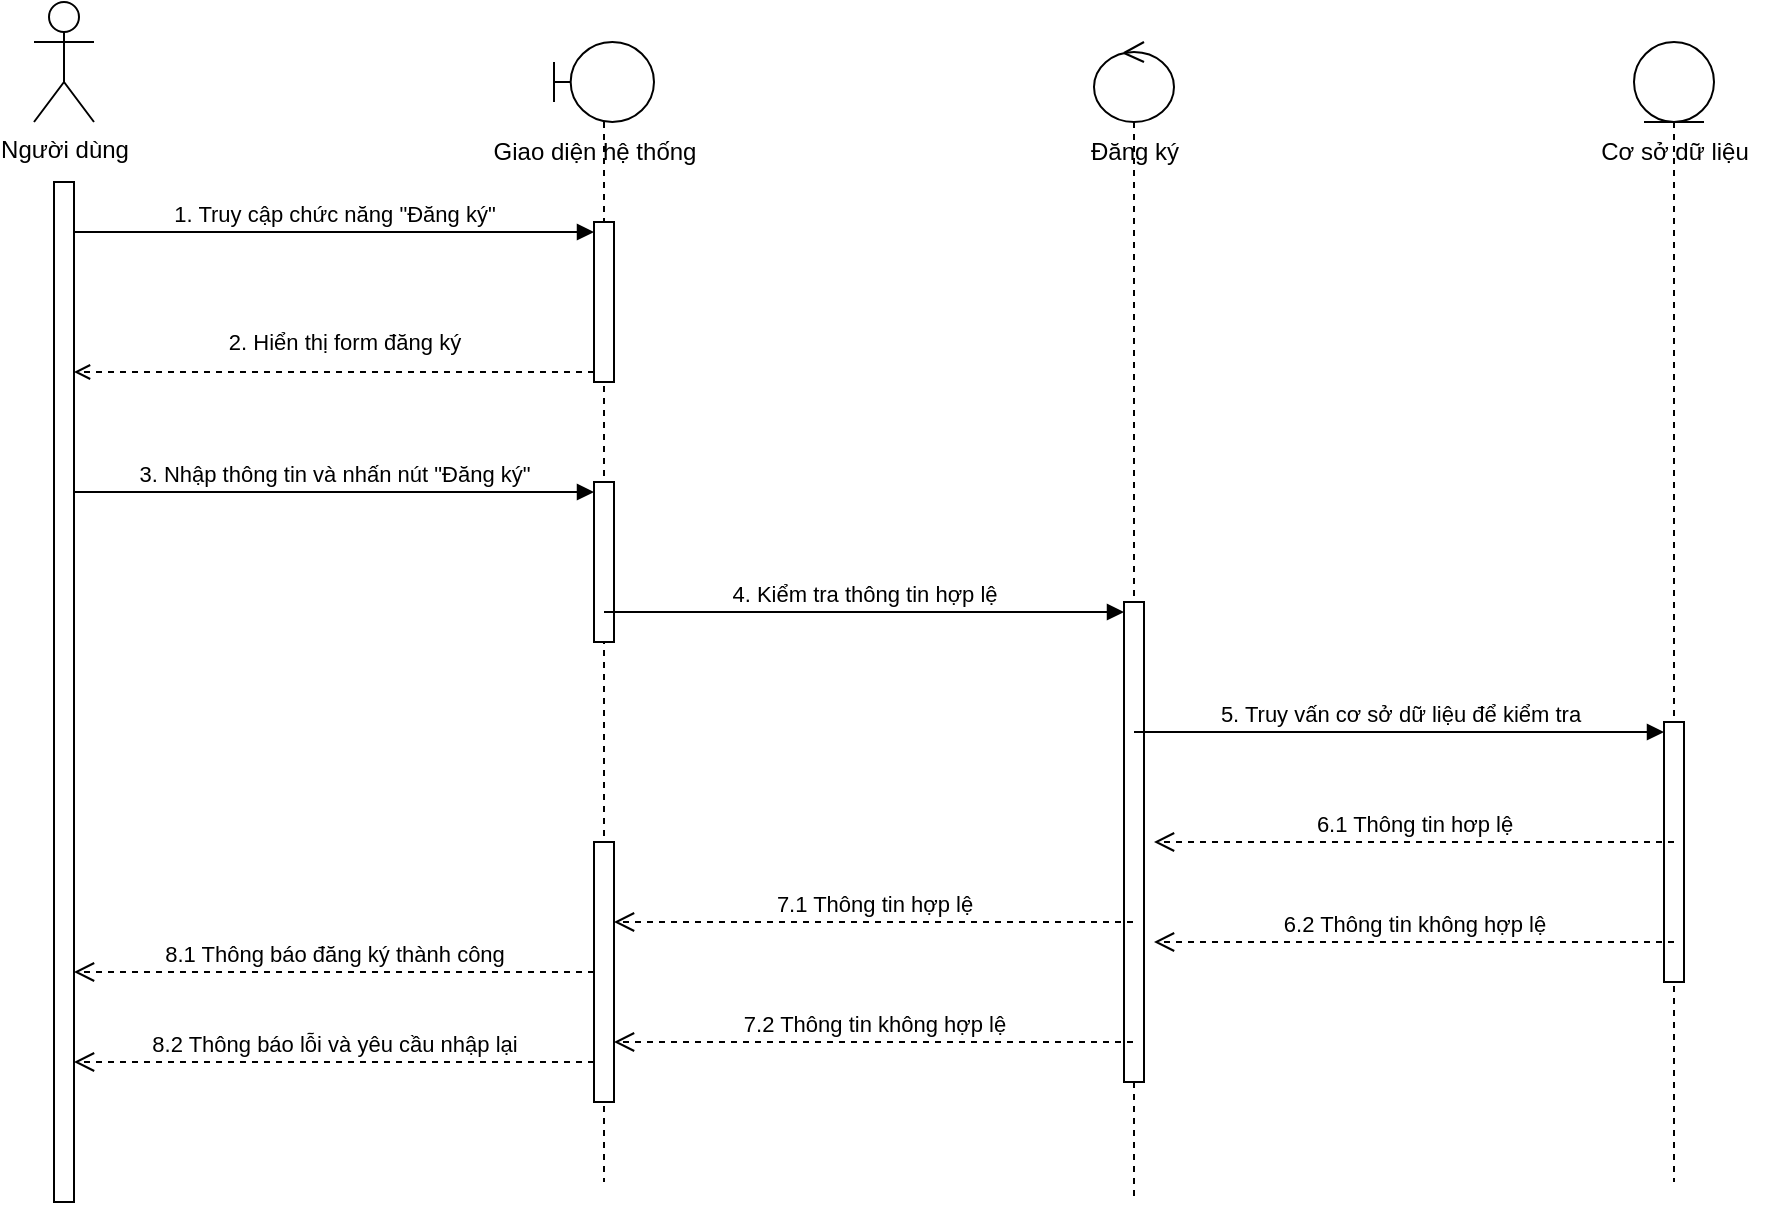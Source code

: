 <mxfile version="28.1.2" pages="12">
  <diagram name="SD001" id="2YBvvXClWsGukQMizWep">
    <mxGraphModel dx="2714" dy="1022" grid="1" gridSize="10" guides="1" tooltips="1" connect="1" arrows="1" fold="1" page="1" pageScale="1" pageWidth="850" pageHeight="1100" math="0" shadow="0">
      <root>
        <mxCell id="0" />
        <mxCell id="1" parent="0" />
        <mxCell id="2Un15NCKekVf6Sp-akFZ-5" value="" style="shape=umlLifeline;perimeter=lifelinePerimeter;whiteSpace=wrap;html=1;container=1;dropTarget=0;collapsible=0;recursiveResize=0;outlineConnect=0;portConstraint=eastwest;newEdgeStyle={&quot;curved&quot;:0,&quot;rounded&quot;:0};participant=umlBoundary;" parent="1" vertex="1">
          <mxGeometry x="-410" y="220" width="50" height="570" as="geometry" />
        </mxCell>
        <mxCell id="2Un15NCKekVf6Sp-akFZ-20" value="" style="html=1;points=[[0,0,0,0,5],[0,1,0,0,-5],[1,0,0,0,5],[1,1,0,0,-5]];perimeter=orthogonalPerimeter;outlineConnect=0;targetShapes=umlLifeline;portConstraint=eastwest;newEdgeStyle={&quot;curved&quot;:0,&quot;rounded&quot;:0};" parent="2Un15NCKekVf6Sp-akFZ-5" vertex="1">
          <mxGeometry x="20" y="90" width="10" height="80" as="geometry" />
        </mxCell>
        <mxCell id="2Un15NCKekVf6Sp-akFZ-26" value="" style="html=1;points=[[0,0,0,0,5],[0,1,0,0,-5],[1,0,0,0,5],[1,1,0,0,-5]];perimeter=orthogonalPerimeter;outlineConnect=0;targetShapes=umlLifeline;portConstraint=eastwest;newEdgeStyle={&quot;curved&quot;:0,&quot;rounded&quot;:0};" parent="2Un15NCKekVf6Sp-akFZ-5" vertex="1">
          <mxGeometry x="20" y="220" width="10" height="80" as="geometry" />
        </mxCell>
        <mxCell id="2Un15NCKekVf6Sp-akFZ-37" value="" style="html=1;points=[[0,0,0,0,5],[0,1,0,0,-5],[1,0,0,0,5],[1,1,0,0,-5]];perimeter=orthogonalPerimeter;outlineConnect=0;targetShapes=umlLifeline;portConstraint=eastwest;newEdgeStyle={&quot;curved&quot;:0,&quot;rounded&quot;:0};" parent="2Un15NCKekVf6Sp-akFZ-5" vertex="1">
          <mxGeometry x="20" y="400" width="10" height="130" as="geometry" />
        </mxCell>
        <mxCell id="2Un15NCKekVf6Sp-akFZ-6" value="" style="shape=umlLifeline;perimeter=lifelinePerimeter;whiteSpace=wrap;html=1;container=1;dropTarget=0;collapsible=0;recursiveResize=0;outlineConnect=0;portConstraint=eastwest;newEdgeStyle={&quot;curved&quot;:0,&quot;rounded&quot;:0};participant=umlEntity;" parent="1" vertex="1">
          <mxGeometry x="130" y="220" width="40" height="570" as="geometry" />
        </mxCell>
        <mxCell id="2Un15NCKekVf6Sp-akFZ-32" value="" style="html=1;points=[[0,0,0,0,5],[0,1,0,0,-5],[1,0,0,0,5],[1,1,0,0,-5]];perimeter=orthogonalPerimeter;outlineConnect=0;targetShapes=umlLifeline;portConstraint=eastwest;newEdgeStyle={&quot;curved&quot;:0,&quot;rounded&quot;:0};" parent="2Un15NCKekVf6Sp-akFZ-6" vertex="1">
          <mxGeometry x="15" y="340" width="10" height="130" as="geometry" />
        </mxCell>
        <mxCell id="2Un15NCKekVf6Sp-akFZ-7" value="" style="shape=umlLifeline;perimeter=lifelinePerimeter;whiteSpace=wrap;html=1;container=1;dropTarget=0;collapsible=0;recursiveResize=0;outlineConnect=0;portConstraint=eastwest;newEdgeStyle={&quot;curved&quot;:0,&quot;rounded&quot;:0};participant=umlControl;" parent="1" vertex="1">
          <mxGeometry x="-140" y="220" width="40" height="580" as="geometry" />
        </mxCell>
        <mxCell id="2Un15NCKekVf6Sp-akFZ-28" value="" style="html=1;points=[[0,0,0,0,5],[0,1,0,0,-5],[1,0,0,0,5],[1,1,0,0,-5]];perimeter=orthogonalPerimeter;outlineConnect=0;targetShapes=umlLifeline;portConstraint=eastwest;newEdgeStyle={&quot;curved&quot;:0,&quot;rounded&quot;:0};" parent="2Un15NCKekVf6Sp-akFZ-7" vertex="1">
          <mxGeometry x="15" y="280" width="10" height="240" as="geometry" />
        </mxCell>
        <mxCell id="2Un15NCKekVf6Sp-akFZ-8" value="Người dùng" style="shape=umlActor;verticalLabelPosition=bottom;verticalAlign=top;html=1;" parent="1" vertex="1">
          <mxGeometry x="-670" y="200" width="30" height="60" as="geometry" />
        </mxCell>
        <mxCell id="2Un15NCKekVf6Sp-akFZ-11" value="" style="html=1;points=[[0,0,0,0,5],[0,1,0,0,-5],[1,0,0,0,5],[1,1,0,0,-5]];perimeter=orthogonalPerimeter;outlineConnect=0;targetShapes=umlLifeline;portConstraint=eastwest;newEdgeStyle={&quot;curved&quot;:0,&quot;rounded&quot;:0};" parent="1" vertex="1">
          <mxGeometry x="-660" y="290" width="10" height="510" as="geometry" />
        </mxCell>
        <mxCell id="2Un15NCKekVf6Sp-akFZ-14" value="Giao diện hệ thống" style="text;html=1;align=center;verticalAlign=middle;resizable=0;points=[];autosize=1;strokeColor=none;fillColor=none;" parent="1" vertex="1">
          <mxGeometry x="-450" y="260" width="120" height="30" as="geometry" />
        </mxCell>
        <mxCell id="2Un15NCKekVf6Sp-akFZ-15" value="Đăng ký" style="text;html=1;align=center;verticalAlign=middle;resizable=0;points=[];autosize=1;strokeColor=none;fillColor=none;" parent="1" vertex="1">
          <mxGeometry x="-155" y="260" width="70" height="30" as="geometry" />
        </mxCell>
        <mxCell id="2Un15NCKekVf6Sp-akFZ-16" value="Cơ sở dữ liệu" style="text;html=1;align=center;verticalAlign=middle;resizable=0;points=[];autosize=1;strokeColor=none;fillColor=none;" parent="1" vertex="1">
          <mxGeometry x="100" y="260" width="100" height="30" as="geometry" />
        </mxCell>
        <mxCell id="2Un15NCKekVf6Sp-akFZ-21" value="1. Truy cập chức năng &quot;Đăng ký&quot;" style="html=1;verticalAlign=bottom;startArrow=none;endArrow=block;startSize=8;curved=0;rounded=0;entryX=0;entryY=0;entryDx=0;entryDy=5;startFill=0;" parent="1" source="2Un15NCKekVf6Sp-akFZ-11" target="2Un15NCKekVf6Sp-akFZ-20" edge="1">
          <mxGeometry relative="1" as="geometry">
            <mxPoint x="-460" y="315" as="sourcePoint" />
          </mxGeometry>
        </mxCell>
        <mxCell id="2Un15NCKekVf6Sp-akFZ-22" style="rounded=0;orthogonalLoop=1;jettySize=auto;html=1;exitX=0;exitY=1;exitDx=0;exitDy=-5;exitPerimeter=0;dashed=1;endArrow=open;endFill=0;" parent="1" source="2Un15NCKekVf6Sp-akFZ-20" target="2Un15NCKekVf6Sp-akFZ-11" edge="1">
          <mxGeometry relative="1" as="geometry" />
        </mxCell>
        <mxCell id="2Un15NCKekVf6Sp-akFZ-23" value="2. Hiển thị form đăng ký" style="edgeLabel;html=1;align=center;verticalAlign=middle;resizable=0;points=[];" parent="2Un15NCKekVf6Sp-akFZ-22" vertex="1" connectable="0">
          <mxGeometry x="-0.034" y="-3" relative="1" as="geometry">
            <mxPoint y="-12" as="offset" />
          </mxGeometry>
        </mxCell>
        <mxCell id="2Un15NCKekVf6Sp-akFZ-27" value="3. Nhập thông tin và nhấn nút &quot;Đăng ký&quot;" style="html=1;verticalAlign=bottom;startArrow=none;endArrow=block;startSize=8;curved=0;rounded=0;entryX=0;entryY=0;entryDx=0;entryDy=5;startFill=0;" parent="1" source="2Un15NCKekVf6Sp-akFZ-11" target="2Un15NCKekVf6Sp-akFZ-26" edge="1">
          <mxGeometry relative="1" as="geometry">
            <mxPoint x="-460" y="445" as="sourcePoint" />
          </mxGeometry>
        </mxCell>
        <mxCell id="2Un15NCKekVf6Sp-akFZ-29" value="4. Kiểm tra thông tin hợp lệ" style="html=1;verticalAlign=bottom;startArrow=none;endArrow=block;startSize=8;curved=0;rounded=0;entryX=0;entryY=0;entryDx=0;entryDy=5;startFill=0;" parent="1" source="2Un15NCKekVf6Sp-akFZ-5" target="2Un15NCKekVf6Sp-akFZ-28" edge="1">
          <mxGeometry relative="1" as="geometry">
            <mxPoint x="-200" y="505" as="sourcePoint" />
          </mxGeometry>
        </mxCell>
        <mxCell id="2Un15NCKekVf6Sp-akFZ-33" value="5. Truy vấn cơ sở dữ liệu để kiểm tra" style="html=1;verticalAlign=bottom;startArrow=none;endArrow=block;startSize=8;curved=0;rounded=0;entryX=0;entryY=0;entryDx=0;entryDy=5;startFill=0;" parent="1" source="2Un15NCKekVf6Sp-akFZ-7" target="2Un15NCKekVf6Sp-akFZ-32" edge="1">
          <mxGeometry relative="1" as="geometry">
            <mxPoint x="-60" y="495" as="sourcePoint" />
          </mxGeometry>
        </mxCell>
        <mxCell id="2Un15NCKekVf6Sp-akFZ-35" value="6.1 Thông tin hơp lệ" style="html=1;verticalAlign=bottom;endArrow=open;dashed=1;endSize=8;curved=0;rounded=0;" parent="1" edge="1">
          <mxGeometry relative="1" as="geometry">
            <mxPoint x="150" y="620" as="sourcePoint" />
            <mxPoint x="-110" y="620" as="targetPoint" />
          </mxGeometry>
        </mxCell>
        <mxCell id="2Un15NCKekVf6Sp-akFZ-36" value="6.2 Thông tin không hợp lệ" style="html=1;verticalAlign=bottom;endArrow=open;dashed=1;endSize=8;curved=0;rounded=0;" parent="1" edge="1">
          <mxGeometry relative="1" as="geometry">
            <mxPoint x="150" y="670" as="sourcePoint" />
            <mxPoint x="-110" y="670" as="targetPoint" />
          </mxGeometry>
        </mxCell>
        <mxCell id="2Un15NCKekVf6Sp-akFZ-38" value="7.1 Thông tin hợp lệ" style="html=1;verticalAlign=bottom;endArrow=open;dashed=1;endSize=8;curved=0;rounded=0;" parent="1" edge="1">
          <mxGeometry relative="1" as="geometry">
            <mxPoint x="-120.5" y="660" as="sourcePoint" />
            <mxPoint x="-380" y="660" as="targetPoint" />
          </mxGeometry>
        </mxCell>
        <mxCell id="2Un15NCKekVf6Sp-akFZ-39" value="7.2 Thông tin không hợp lệ" style="html=1;verticalAlign=bottom;endArrow=open;dashed=1;endSize=8;curved=0;rounded=0;" parent="1" source="2Un15NCKekVf6Sp-akFZ-7" target="2Un15NCKekVf6Sp-akFZ-37" edge="1">
          <mxGeometry relative="1" as="geometry">
            <mxPoint x="-290" y="720" as="sourcePoint" />
            <mxPoint x="-370" y="720" as="targetPoint" />
            <Array as="points">
              <mxPoint x="-340" y="720" />
            </Array>
          </mxGeometry>
        </mxCell>
        <mxCell id="2Un15NCKekVf6Sp-akFZ-40" value="8.1 Thông báo đăng ký thành công" style="html=1;verticalAlign=bottom;endArrow=open;dashed=1;endSize=8;curved=0;rounded=0;" parent="1" source="2Un15NCKekVf6Sp-akFZ-37" target="2Un15NCKekVf6Sp-akFZ-11" edge="1">
          <mxGeometry relative="1" as="geometry">
            <mxPoint x="-500" y="660" as="sourcePoint" />
            <mxPoint x="-580" y="660" as="targetPoint" />
          </mxGeometry>
        </mxCell>
        <mxCell id="2Un15NCKekVf6Sp-akFZ-41" value="8.2 Thông báo lỗi và yêu cầu nhập lại" style="html=1;verticalAlign=bottom;endArrow=open;dashed=1;endSize=8;curved=0;rounded=0;" parent="1" edge="1">
          <mxGeometry relative="1" as="geometry">
            <mxPoint x="-390" y="730" as="sourcePoint" />
            <mxPoint x="-650" y="730" as="targetPoint" />
          </mxGeometry>
        </mxCell>
      </root>
    </mxGraphModel>
  </diagram>
  <diagram id="syy2pmtvmTjBSbyAHTLq" name="SD002">
    <mxGraphModel dx="1025" dy="562" grid="1" gridSize="10" guides="1" tooltips="1" connect="1" arrows="1" fold="1" page="1" pageScale="1" pageWidth="850" pageHeight="1100" math="0" shadow="0">
      <root>
        <mxCell id="0" />
        <mxCell id="1" parent="0" />
        <mxCell id="NzgDc6mhOd81DwDLJLWn-1" value="" style="shape=umlLifeline;perimeter=lifelinePerimeter;whiteSpace=wrap;html=1;container=1;dropTarget=0;collapsible=0;recursiveResize=0;outlineConnect=0;portConstraint=eastwest;newEdgeStyle={&quot;curved&quot;:0,&quot;rounded&quot;:0};participant=umlBoundary;" parent="1" vertex="1">
          <mxGeometry x="590" y="250" width="50" height="570" as="geometry" />
        </mxCell>
        <mxCell id="NzgDc6mhOd81DwDLJLWn-2" value="" style="html=1;points=[[0,0,0,0,5],[0,1,0,0,-5],[1,0,0,0,5],[1,1,0,0,-5]];perimeter=orthogonalPerimeter;outlineConnect=0;targetShapes=umlLifeline;portConstraint=eastwest;newEdgeStyle={&quot;curved&quot;:0,&quot;rounded&quot;:0};" parent="NzgDc6mhOd81DwDLJLWn-1" vertex="1">
          <mxGeometry x="20" y="90" width="10" height="80" as="geometry" />
        </mxCell>
        <mxCell id="NzgDc6mhOd81DwDLJLWn-3" value="" style="html=1;points=[[0,0,0,0,5],[0,1,0,0,-5],[1,0,0,0,5],[1,1,0,0,-5]];perimeter=orthogonalPerimeter;outlineConnect=0;targetShapes=umlLifeline;portConstraint=eastwest;newEdgeStyle={&quot;curved&quot;:0,&quot;rounded&quot;:0};" parent="NzgDc6mhOd81DwDLJLWn-1" vertex="1">
          <mxGeometry x="20" y="220" width="10" height="80" as="geometry" />
        </mxCell>
        <mxCell id="NzgDc6mhOd81DwDLJLWn-4" value="" style="html=1;points=[[0,0,0,0,5],[0,1,0,0,-5],[1,0,0,0,5],[1,1,0,0,-5]];perimeter=orthogonalPerimeter;outlineConnect=0;targetShapes=umlLifeline;portConstraint=eastwest;newEdgeStyle={&quot;curved&quot;:0,&quot;rounded&quot;:0};" parent="NzgDc6mhOd81DwDLJLWn-1" vertex="1">
          <mxGeometry x="20" y="400" width="10" height="130" as="geometry" />
        </mxCell>
        <mxCell id="NzgDc6mhOd81DwDLJLWn-5" value="" style="shape=umlLifeline;perimeter=lifelinePerimeter;whiteSpace=wrap;html=1;container=1;dropTarget=0;collapsible=0;recursiveResize=0;outlineConnect=0;portConstraint=eastwest;newEdgeStyle={&quot;curved&quot;:0,&quot;rounded&quot;:0};participant=umlEntity;" parent="1" vertex="1">
          <mxGeometry x="1130" y="250" width="40" height="570" as="geometry" />
        </mxCell>
        <mxCell id="NzgDc6mhOd81DwDLJLWn-6" value="" style="html=1;points=[[0,0,0,0,5],[0,1,0,0,-5],[1,0,0,0,5],[1,1,0,0,-5]];perimeter=orthogonalPerimeter;outlineConnect=0;targetShapes=umlLifeline;portConstraint=eastwest;newEdgeStyle={&quot;curved&quot;:0,&quot;rounded&quot;:0};" parent="NzgDc6mhOd81DwDLJLWn-5" vertex="1">
          <mxGeometry x="15" y="340" width="10" height="130" as="geometry" />
        </mxCell>
        <mxCell id="NzgDc6mhOd81DwDLJLWn-7" value="" style="shape=umlLifeline;perimeter=lifelinePerimeter;whiteSpace=wrap;html=1;container=1;dropTarget=0;collapsible=0;recursiveResize=0;outlineConnect=0;portConstraint=eastwest;newEdgeStyle={&quot;curved&quot;:0,&quot;rounded&quot;:0};participant=umlControl;" parent="1" vertex="1">
          <mxGeometry x="860" y="250" width="40" height="580" as="geometry" />
        </mxCell>
        <mxCell id="NzgDc6mhOd81DwDLJLWn-8" value="" style="html=1;points=[[0,0,0,0,5],[0,1,0,0,-5],[1,0,0,0,5],[1,1,0,0,-5]];perimeter=orthogonalPerimeter;outlineConnect=0;targetShapes=umlLifeline;portConstraint=eastwest;newEdgeStyle={&quot;curved&quot;:0,&quot;rounded&quot;:0};" parent="NzgDc6mhOd81DwDLJLWn-7" vertex="1">
          <mxGeometry x="15" y="280" width="10" height="240" as="geometry" />
        </mxCell>
        <mxCell id="NzgDc6mhOd81DwDLJLWn-9" value="Người dùng" style="shape=umlActor;verticalLabelPosition=bottom;verticalAlign=top;html=1;" parent="1" vertex="1">
          <mxGeometry x="330" y="230" width="30" height="60" as="geometry" />
        </mxCell>
        <mxCell id="NzgDc6mhOd81DwDLJLWn-10" value="" style="html=1;points=[[0,0,0,0,5],[0,1,0,0,-5],[1,0,0,0,5],[1,1,0,0,-5]];perimeter=orthogonalPerimeter;outlineConnect=0;targetShapes=umlLifeline;portConstraint=eastwest;newEdgeStyle={&quot;curved&quot;:0,&quot;rounded&quot;:0};" parent="1" vertex="1">
          <mxGeometry x="340" y="320" width="10" height="510" as="geometry" />
        </mxCell>
        <mxCell id="NzgDc6mhOd81DwDLJLWn-11" value="Giao diện hệ thống" style="text;html=1;align=center;verticalAlign=middle;resizable=0;points=[];autosize=1;strokeColor=none;fillColor=none;" parent="1" vertex="1">
          <mxGeometry x="550" y="290" width="120" height="30" as="geometry" />
        </mxCell>
        <mxCell id="NzgDc6mhOd81DwDLJLWn-12" value="Đăng nhập" style="text;html=1;align=center;verticalAlign=middle;resizable=0;points=[];autosize=1;strokeColor=none;fillColor=none;" parent="1" vertex="1">
          <mxGeometry x="840" y="290" width="80" height="30" as="geometry" />
        </mxCell>
        <mxCell id="NzgDc6mhOd81DwDLJLWn-13" value="Cơ sở dữ liệu" style="text;html=1;align=center;verticalAlign=middle;resizable=0;points=[];autosize=1;strokeColor=none;fillColor=none;" parent="1" vertex="1">
          <mxGeometry x="1100" y="290" width="100" height="30" as="geometry" />
        </mxCell>
        <mxCell id="NzgDc6mhOd81DwDLJLWn-14" value="1. Truy cập chức năng &quot;Đăng nhập&quot;" style="html=1;verticalAlign=bottom;startArrow=none;endArrow=block;startSize=8;curved=0;rounded=0;entryX=0;entryY=0;entryDx=0;entryDy=5;startFill=0;" parent="1" source="NzgDc6mhOd81DwDLJLWn-10" target="NzgDc6mhOd81DwDLJLWn-2" edge="1">
          <mxGeometry relative="1" as="geometry">
            <mxPoint x="540" y="345" as="sourcePoint" />
          </mxGeometry>
        </mxCell>
        <mxCell id="NzgDc6mhOd81DwDLJLWn-15" style="rounded=0;orthogonalLoop=1;jettySize=auto;html=1;exitX=0;exitY=1;exitDx=0;exitDy=-5;exitPerimeter=0;dashed=1;endArrow=open;endFill=0;" parent="1" source="NzgDc6mhOd81DwDLJLWn-2" target="NzgDc6mhOd81DwDLJLWn-10" edge="1">
          <mxGeometry relative="1" as="geometry" />
        </mxCell>
        <mxCell id="NzgDc6mhOd81DwDLJLWn-16" value="2. Hiển thị form đăng nhập" style="edgeLabel;html=1;align=center;verticalAlign=middle;resizable=0;points=[];" parent="NzgDc6mhOd81DwDLJLWn-15" vertex="1" connectable="0">
          <mxGeometry x="-0.034" y="-3" relative="1" as="geometry">
            <mxPoint y="-12" as="offset" />
          </mxGeometry>
        </mxCell>
        <mxCell id="NzgDc6mhOd81DwDLJLWn-17" value="3. Nhập thông tin và nhấn nút &quot;Đăng nhập&quot;" style="html=1;verticalAlign=bottom;startArrow=none;endArrow=block;startSize=8;curved=0;rounded=0;entryX=0;entryY=0;entryDx=0;entryDy=5;startFill=0;" parent="1" source="NzgDc6mhOd81DwDLJLWn-10" target="NzgDc6mhOd81DwDLJLWn-3" edge="1">
          <mxGeometry relative="1" as="geometry">
            <mxPoint x="540" y="475" as="sourcePoint" />
          </mxGeometry>
        </mxCell>
        <mxCell id="NzgDc6mhOd81DwDLJLWn-18" value="4. Kiểm tra thông tin tài khoản" style="html=1;verticalAlign=bottom;startArrow=none;endArrow=block;startSize=8;curved=0;rounded=0;entryX=0;entryY=0;entryDx=0;entryDy=5;startFill=0;" parent="1" source="NzgDc6mhOd81DwDLJLWn-1" target="NzgDc6mhOd81DwDLJLWn-8" edge="1">
          <mxGeometry relative="1" as="geometry">
            <mxPoint x="800" y="535" as="sourcePoint" />
          </mxGeometry>
        </mxCell>
        <mxCell id="NzgDc6mhOd81DwDLJLWn-19" value="5. Truy vấn cơ sở dữ liệu để kiểm tra" style="html=1;verticalAlign=bottom;startArrow=none;endArrow=block;startSize=8;curved=0;rounded=0;entryX=0;entryY=0;entryDx=0;entryDy=5;startFill=0;" parent="1" source="NzgDc6mhOd81DwDLJLWn-7" target="NzgDc6mhOd81DwDLJLWn-6" edge="1">
          <mxGeometry relative="1" as="geometry">
            <mxPoint x="940" y="525" as="sourcePoint" />
          </mxGeometry>
        </mxCell>
        <mxCell id="NzgDc6mhOd81DwDLJLWn-20" value="6.1 Thông tin hơp lệ" style="html=1;verticalAlign=bottom;endArrow=open;dashed=1;endSize=8;curved=0;rounded=0;" parent="1" edge="1">
          <mxGeometry relative="1" as="geometry">
            <mxPoint x="1150" y="650" as="sourcePoint" />
            <mxPoint x="890" y="650" as="targetPoint" />
          </mxGeometry>
        </mxCell>
        <mxCell id="NzgDc6mhOd81DwDLJLWn-21" value="6.2 Thông tin không hợp lệ" style="html=1;verticalAlign=bottom;endArrow=open;dashed=1;endSize=8;curved=0;rounded=0;" parent="1" edge="1">
          <mxGeometry relative="1" as="geometry">
            <mxPoint x="1150" y="700" as="sourcePoint" />
            <mxPoint x="890" y="700" as="targetPoint" />
          </mxGeometry>
        </mxCell>
        <mxCell id="NzgDc6mhOd81DwDLJLWn-22" value="7.1 Thông tin hợp lệ" style="html=1;verticalAlign=bottom;endArrow=open;dashed=1;endSize=8;curved=0;rounded=0;" parent="1" edge="1">
          <mxGeometry relative="1" as="geometry">
            <mxPoint x="879.5" y="690" as="sourcePoint" />
            <mxPoint x="620" y="690" as="targetPoint" />
          </mxGeometry>
        </mxCell>
        <mxCell id="NzgDc6mhOd81DwDLJLWn-23" value="7.2 Thông tin không hợp lệ" style="html=1;verticalAlign=bottom;endArrow=open;dashed=1;endSize=8;curved=0;rounded=0;" parent="1" source="NzgDc6mhOd81DwDLJLWn-7" target="NzgDc6mhOd81DwDLJLWn-4" edge="1">
          <mxGeometry relative="1" as="geometry">
            <mxPoint x="710" y="750" as="sourcePoint" />
            <mxPoint x="630" y="750" as="targetPoint" />
            <Array as="points">
              <mxPoint x="660" y="750" />
            </Array>
          </mxGeometry>
        </mxCell>
        <mxCell id="NzgDc6mhOd81DwDLJLWn-24" value="8.1 Thông báo đăng nhập thành công" style="html=1;verticalAlign=bottom;endArrow=open;dashed=1;endSize=8;curved=0;rounded=0;" parent="1" source="NzgDc6mhOd81DwDLJLWn-4" target="NzgDc6mhOd81DwDLJLWn-10" edge="1">
          <mxGeometry relative="1" as="geometry">
            <mxPoint x="500" y="690" as="sourcePoint" />
            <mxPoint x="420" y="690" as="targetPoint" />
          </mxGeometry>
        </mxCell>
        <mxCell id="NzgDc6mhOd81DwDLJLWn-25" value="8.2 Thông báo lỗi và yêu cầu nhập lại" style="html=1;verticalAlign=bottom;endArrow=open;dashed=1;endSize=8;curved=0;rounded=0;" parent="1" edge="1">
          <mxGeometry relative="1" as="geometry">
            <mxPoint x="610" y="760" as="sourcePoint" />
            <mxPoint x="350" y="760" as="targetPoint" />
          </mxGeometry>
        </mxCell>
      </root>
    </mxGraphModel>
  </diagram>
  <diagram id="IqC9gFh3db8NDZP6PbQS" name="SD003">
    <mxGraphModel dx="1025" dy="562" grid="1" gridSize="10" guides="1" tooltips="1" connect="1" arrows="1" fold="1" page="1" pageScale="1" pageWidth="850" pageHeight="1100" math="0" shadow="0">
      <root>
        <mxCell id="0" />
        <mxCell id="1" parent="0" />
        <mxCell id="hDHyOOShOKE3GLIDKh-J-1" value="" style="shape=umlLifeline;perimeter=lifelinePerimeter;whiteSpace=wrap;html=1;container=1;dropTarget=0;collapsible=0;recursiveResize=0;outlineConnect=0;portConstraint=eastwest;newEdgeStyle={&quot;curved&quot;:0,&quot;rounded&quot;:0};participant=umlBoundary;" parent="1" vertex="1">
          <mxGeometry x="380" y="370" width="50" height="230" as="geometry" />
        </mxCell>
        <mxCell id="hDHyOOShOKE3GLIDKh-J-2" value="" style="html=1;points=[[0,0,0,0,5],[0,1,0,0,-5],[1,0,0,0,5],[1,1,0,0,-5]];perimeter=orthogonalPerimeter;outlineConnect=0;targetShapes=umlLifeline;portConstraint=eastwest;newEdgeStyle={&quot;curved&quot;:0,&quot;rounded&quot;:0};" parent="hDHyOOShOKE3GLIDKh-J-1" vertex="1">
          <mxGeometry x="20" y="90" width="10" height="100" as="geometry" />
        </mxCell>
        <mxCell id="hDHyOOShOKE3GLIDKh-J-7" value="" style="shape=umlLifeline;perimeter=lifelinePerimeter;whiteSpace=wrap;html=1;container=1;dropTarget=0;collapsible=0;recursiveResize=0;outlineConnect=0;portConstraint=eastwest;newEdgeStyle={&quot;curved&quot;:0,&quot;rounded&quot;:0};participant=umlControl;" parent="1" vertex="1">
          <mxGeometry x="650" y="370" width="40" height="230" as="geometry" />
        </mxCell>
        <mxCell id="hDHyOOShOKE3GLIDKh-J-8" value="" style="html=1;points=[[0,0,0,0,5],[0,1,0,0,-5],[1,0,0,0,5],[1,1,0,0,-5]];perimeter=orthogonalPerimeter;outlineConnect=0;targetShapes=umlLifeline;portConstraint=eastwest;newEdgeStyle={&quot;curved&quot;:0,&quot;rounded&quot;:0};" parent="hDHyOOShOKE3GLIDKh-J-7" vertex="1">
          <mxGeometry x="15" y="90" width="10" height="120" as="geometry" />
        </mxCell>
        <mxCell id="hDHyOOShOKE3GLIDKh-J-26" value="" style="html=1;points=[[0,0,0,0,5],[0,1,0,0,-5],[1,0,0,0,5],[1,1,0,0,-5]];perimeter=orthogonalPerimeter;outlineConnect=0;targetShapes=umlLifeline;portConstraint=eastwest;newEdgeStyle={&quot;curved&quot;:0,&quot;rounded&quot;:0};" parent="hDHyOOShOKE3GLIDKh-J-7" vertex="1">
          <mxGeometry x="25" y="140" width="10" height="40" as="geometry" />
        </mxCell>
        <mxCell id="hDHyOOShOKE3GLIDKh-J-27" value="Xóa phiên làm việc" style="html=1;align=left;spacingLeft=2;endArrow=block;rounded=0;edgeStyle=orthogonalEdgeStyle;curved=0;rounded=0;" parent="hDHyOOShOKE3GLIDKh-J-7" target="hDHyOOShOKE3GLIDKh-J-26" edge="1">
          <mxGeometry relative="1" as="geometry">
            <mxPoint x="30" y="110" as="sourcePoint" />
            <Array as="points">
              <mxPoint x="60" y="140" />
            </Array>
          </mxGeometry>
        </mxCell>
        <mxCell id="hDHyOOShOKE3GLIDKh-J-9" value="Người dùng" style="shape=umlActor;verticalLabelPosition=bottom;verticalAlign=top;html=1;" parent="1" vertex="1">
          <mxGeometry x="120" y="350" width="30" height="60" as="geometry" />
        </mxCell>
        <mxCell id="hDHyOOShOKE3GLIDKh-J-10" value="" style="html=1;points=[[0,0,0,0,5],[0,1,0,0,-5],[1,0,0,0,5],[1,1,0,0,-5]];perimeter=orthogonalPerimeter;outlineConnect=0;targetShapes=umlLifeline;portConstraint=eastwest;newEdgeStyle={&quot;curved&quot;:0,&quot;rounded&quot;:0};" parent="1" vertex="1">
          <mxGeometry x="130" y="440" width="10" height="150" as="geometry" />
        </mxCell>
        <mxCell id="hDHyOOShOKE3GLIDKh-J-11" value="Giao diện hệ thống" style="text;html=1;align=center;verticalAlign=middle;resizable=0;points=[];autosize=1;strokeColor=none;fillColor=none;" parent="1" vertex="1">
          <mxGeometry x="345" y="410" width="120" height="30" as="geometry" />
        </mxCell>
        <mxCell id="hDHyOOShOKE3GLIDKh-J-12" value="Đăng xuất" style="text;html=1;align=center;verticalAlign=middle;resizable=0;points=[];autosize=1;strokeColor=none;fillColor=none;" parent="1" vertex="1">
          <mxGeometry x="630" y="410" width="80" height="30" as="geometry" />
        </mxCell>
        <mxCell id="hDHyOOShOKE3GLIDKh-J-14" value="1. Truy cập chức năng &quot;Đăng xuất&quot;" style="html=1;verticalAlign=bottom;startArrow=none;endArrow=block;startSize=8;curved=0;rounded=0;entryX=0;entryY=0;entryDx=0;entryDy=5;startFill=0;" parent="1" source="hDHyOOShOKE3GLIDKh-J-10" target="hDHyOOShOKE3GLIDKh-J-2" edge="1">
          <mxGeometry relative="1" as="geometry">
            <mxPoint x="330" y="465" as="sourcePoint" />
          </mxGeometry>
        </mxCell>
        <mxCell id="hDHyOOShOKE3GLIDKh-J-18" value="2. Gửi yêu cầu đăng xuất" style="html=1;verticalAlign=bottom;startArrow=none;endArrow=block;startSize=8;curved=0;rounded=0;startFill=0;" parent="1" source="hDHyOOShOKE3GLIDKh-J-1" target="hDHyOOShOKE3GLIDKh-J-8" edge="1">
          <mxGeometry relative="1" as="geometry">
            <mxPoint x="590" y="655" as="sourcePoint" />
            <Array as="points">
              <mxPoint x="520" y="500" />
            </Array>
          </mxGeometry>
        </mxCell>
        <mxCell id="hDHyOOShOKE3GLIDKh-J-22" value="3. Xác nhận xóa phiên" style="html=1;verticalAlign=bottom;endArrow=open;dashed=1;endSize=8;curved=0;rounded=0;" parent="1" edge="1">
          <mxGeometry relative="1" as="geometry">
            <mxPoint x="669.5" y="540" as="sourcePoint" />
            <mxPoint x="410" y="540" as="targetPoint" />
          </mxGeometry>
        </mxCell>
        <mxCell id="hDHyOOShOKE3GLIDKh-J-24" value="4. Chuyển về giao diện trang khi chưa đăng nhập" style="html=1;verticalAlign=bottom;endArrow=open;dashed=1;endSize=8;curved=0;rounded=0;" parent="1" source="hDHyOOShOKE3GLIDKh-J-1" target="hDHyOOShOKE3GLIDKh-J-10" edge="1">
          <mxGeometry relative="1" as="geometry">
            <mxPoint x="290" y="810" as="sourcePoint" />
            <mxPoint x="210" y="810" as="targetPoint" />
            <Array as="points">
              <mxPoint x="270" y="530" />
            </Array>
          </mxGeometry>
        </mxCell>
      </root>
    </mxGraphModel>
  </diagram>
  <diagram id="Yh7x-2QW_FcSYRdaUrQJ" name="SD004">
    <mxGraphModel dx="1025" dy="562" grid="1" gridSize="10" guides="1" tooltips="1" connect="1" arrows="1" fold="1" page="1" pageScale="1" pageWidth="850" pageHeight="1100" math="0" shadow="0">
      <root>
        <mxCell id="0" />
        <mxCell id="1" parent="0" />
        <mxCell id="xt_BmGJGgszj_gNMnL_e-26" value="" style="shape=umlLifeline;perimeter=lifelinePerimeter;whiteSpace=wrap;html=1;container=1;dropTarget=0;collapsible=0;recursiveResize=0;outlineConnect=0;portConstraint=eastwest;newEdgeStyle={&quot;curved&quot;:0,&quot;rounded&quot;:0};participant=umlBoundary;" parent="1" vertex="1">
          <mxGeometry x="540" y="150" width="50" height="570" as="geometry" />
        </mxCell>
        <mxCell id="xt_BmGJGgszj_gNMnL_e-27" value="" style="html=1;points=[[0,0,0,0,5],[0,1,0,0,-5],[1,0,0,0,5],[1,1,0,0,-5]];perimeter=orthogonalPerimeter;outlineConnect=0;targetShapes=umlLifeline;portConstraint=eastwest;newEdgeStyle={&quot;curved&quot;:0,&quot;rounded&quot;:0};" parent="xt_BmGJGgszj_gNMnL_e-26" vertex="1">
          <mxGeometry x="20" y="90" width="10" height="80" as="geometry" />
        </mxCell>
        <mxCell id="xt_BmGJGgszj_gNMnL_e-29" value="" style="html=1;points=[[0,0,0,0,5],[0,1,0,0,-5],[1,0,0,0,5],[1,1,0,0,-5]];perimeter=orthogonalPerimeter;outlineConnect=0;targetShapes=umlLifeline;portConstraint=eastwest;newEdgeStyle={&quot;curved&quot;:0,&quot;rounded&quot;:0};" parent="xt_BmGJGgszj_gNMnL_e-26" vertex="1">
          <mxGeometry x="20" y="320" width="10" height="130" as="geometry" />
        </mxCell>
        <mxCell id="xt_BmGJGgszj_gNMnL_e-32" value="" style="shape=umlLifeline;perimeter=lifelinePerimeter;whiteSpace=wrap;html=1;container=1;dropTarget=0;collapsible=0;recursiveResize=0;outlineConnect=0;portConstraint=eastwest;newEdgeStyle={&quot;curved&quot;:0,&quot;rounded&quot;:0};participant=umlControl;" parent="1" vertex="1">
          <mxGeometry x="810" y="150" width="40" height="580" as="geometry" />
        </mxCell>
        <mxCell id="xt_BmGJGgszj_gNMnL_e-33" value="" style="html=1;points=[[0,0,0,0,5],[0,1,0,0,-5],[1,0,0,0,5],[1,1,0,0,-5]];perimeter=orthogonalPerimeter;outlineConnect=0;targetShapes=umlLifeline;portConstraint=eastwest;newEdgeStyle={&quot;curved&quot;:0,&quot;rounded&quot;:0};" parent="xt_BmGJGgszj_gNMnL_e-32" vertex="1">
          <mxGeometry x="15" y="270" width="10" height="240" as="geometry" />
        </mxCell>
        <mxCell id="xt_BmGJGgszj_gNMnL_e-56" value="" style="html=1;points=[[0,0,0,0,5],[0,1,0,0,-5],[1,0,0,0,5],[1,1,0,0,-5]];perimeter=orthogonalPerimeter;outlineConnect=0;targetShapes=umlLifeline;portConstraint=eastwest;newEdgeStyle={&quot;curved&quot;:0,&quot;rounded&quot;:0};" parent="xt_BmGJGgszj_gNMnL_e-32" vertex="1">
          <mxGeometry x="15" y="100" width="10" height="130" as="geometry" />
        </mxCell>
        <mxCell id="xt_BmGJGgszj_gNMnL_e-34" value="Người dùng" style="shape=umlActor;verticalLabelPosition=bottom;verticalAlign=top;html=1;" parent="1" vertex="1">
          <mxGeometry x="170" y="130" width="30" height="60" as="geometry" />
        </mxCell>
        <mxCell id="xt_BmGJGgszj_gNMnL_e-35" value="" style="html=1;points=[[0,0,0,0,5],[0,1,0,0,-5],[1,0,0,0,5],[1,1,0,0,-5]];perimeter=orthogonalPerimeter;outlineConnect=0;targetShapes=umlLifeline;portConstraint=eastwest;newEdgeStyle={&quot;curved&quot;:0,&quot;rounded&quot;:0};" parent="1" vertex="1">
          <mxGeometry x="180" y="230" width="10" height="510" as="geometry" />
        </mxCell>
        <mxCell id="xt_BmGJGgszj_gNMnL_e-36" value="Giao diện hệ thống" style="text;html=1;align=center;verticalAlign=middle;resizable=0;points=[];autosize=1;strokeColor=none;fillColor=none;" parent="1" vertex="1">
          <mxGeometry x="500" y="190" width="120" height="30" as="geometry" />
        </mxCell>
        <mxCell id="xt_BmGJGgszj_gNMnL_e-37" value="Gợi ý thuốc" style="text;html=1;align=center;verticalAlign=middle;resizable=0;points=[];autosize=1;strokeColor=none;fillColor=none;" parent="1" vertex="1">
          <mxGeometry x="785" y="190" width="90" height="30" as="geometry" />
        </mxCell>
        <mxCell id="xt_BmGJGgszj_gNMnL_e-38" value="Cơ sở dữ liệu" style="text;html=1;align=center;verticalAlign=middle;resizable=0;points=[];autosize=1;strokeColor=none;fillColor=none;" parent="1" vertex="1">
          <mxGeometry x="1380" y="190" width="100" height="30" as="geometry" />
        </mxCell>
        <mxCell id="xt_BmGJGgszj_gNMnL_e-39" value="1. Nhập mô tả triệu chứng vào thanh nhập trên trang chủ" style="html=1;verticalAlign=bottom;startArrow=none;endArrow=block;startSize=8;curved=0;rounded=0;entryX=0;entryY=0;entryDx=0;entryDy=5;startFill=0;" parent="1" source="xt_BmGJGgszj_gNMnL_e-35" target="xt_BmGJGgszj_gNMnL_e-27" edge="1">
          <mxGeometry relative="1" as="geometry">
            <mxPoint x="490" y="245" as="sourcePoint" />
          </mxGeometry>
        </mxCell>
        <mxCell id="xt_BmGJGgszj_gNMnL_e-54" value="Mô hình gợi ý" style="text;html=1;align=center;verticalAlign=middle;resizable=0;points=[];autosize=1;strokeColor=none;fillColor=none;" parent="1" vertex="1">
          <mxGeometry x="1030" y="190" width="100" height="30" as="geometry" />
        </mxCell>
        <mxCell id="xt_BmGJGgszj_gNMnL_e-55" value="2. Gửi thông tin mô tả triệu chứng&amp;nbsp;" style="html=1;verticalAlign=bottom;endArrow=block;curved=0;rounded=0;" parent="1" edge="1">
          <mxGeometry width="80" relative="1" as="geometry">
            <mxPoint x="564.167" y="270" as="sourcePoint" />
            <mxPoint x="829.5" y="270" as="targetPoint" />
          </mxGeometry>
        </mxCell>
        <mxCell id="xt_BmGJGgszj_gNMnL_e-58" value="3. Gửi dữ liệu sau khi xử lý" style="html=1;verticalAlign=bottom;endArrow=block;curved=0;rounded=0;" parent="1" edge="1">
          <mxGeometry x="0.13" y="10" width="80" relative="1" as="geometry">
            <mxPoint x="839.997" y="299.33" as="sourcePoint" />
            <mxPoint x="1070" y="300" as="targetPoint" />
            <mxPoint as="offset" />
          </mxGeometry>
        </mxCell>
        <mxCell id="xt_BmGJGgszj_gNMnL_e-64" value="5.Trả về danh sách thuốc phù hợp&amp;nbsp;" style="html=1;verticalAlign=bottom;endArrow=open;dashed=1;endSize=8;curved=0;rounded=0;" parent="1" edge="1">
          <mxGeometry relative="1" as="geometry">
            <mxPoint x="1420" y="410.0" as="sourcePoint" />
            <mxPoint x="1090" y="410" as="targetPoint" />
          </mxGeometry>
        </mxCell>
        <mxCell id="xt_BmGJGgszj_gNMnL_e-65" value="7. Gửi kết quả phân tích" style="html=1;verticalAlign=bottom;endArrow=open;dashed=1;endSize=8;curved=0;rounded=0;" parent="1" edge="1">
          <mxGeometry relative="1" as="geometry">
            <mxPoint x="825.33" y="500" as="sourcePoint" />
            <mxPoint x="580" y="500" as="targetPoint" />
          </mxGeometry>
        </mxCell>
        <mxCell id="xt_BmGJGgszj_gNMnL_e-66" value="8. Hiển thị danh sách kết quả bên dưới thanh nhập&amp;nbsp;" style="html=1;verticalAlign=bottom;endArrow=open;dashed=1;endSize=8;curved=0;rounded=0;entryX=1;entryY=0.686;entryDx=0;entryDy=0;entryPerimeter=0;" parent="1" edge="1">
          <mxGeometry x="-0.015" y="-10" relative="1" as="geometry">
            <mxPoint x="564.5" y="540.0" as="sourcePoint" />
            <mxPoint x="190" y="540.0" as="targetPoint" />
            <mxPoint as="offset" />
          </mxGeometry>
        </mxCell>
        <mxCell id="xt_BmGJGgszj_gNMnL_e-67" value="" style="shape=umlLifeline;perimeter=lifelinePerimeter;whiteSpace=wrap;html=1;container=1;dropTarget=0;collapsible=0;recursiveResize=0;outlineConnect=0;portConstraint=eastwest;newEdgeStyle={&quot;curved&quot;:0,&quot;rounded&quot;:0};participant=umlControl;" parent="1" vertex="1">
          <mxGeometry x="1060" y="150" width="40" height="580" as="geometry" />
        </mxCell>
        <mxCell id="xt_BmGJGgszj_gNMnL_e-68" value="" style="html=1;points=[[0,0,0,0,5],[0,1,0,0,-5],[1,0,0,0,5],[1,1,0,0,-5]];perimeter=orthogonalPerimeter;outlineConnect=0;targetShapes=umlLifeline;portConstraint=eastwest;newEdgeStyle={&quot;curved&quot;:0,&quot;rounded&quot;:0};" parent="xt_BmGJGgszj_gNMnL_e-67" vertex="1">
          <mxGeometry x="15" y="130" width="10" height="170" as="geometry" />
        </mxCell>
        <mxCell id="xt_BmGJGgszj_gNMnL_e-69" value="" style="shape=umlLifeline;perimeter=lifelinePerimeter;whiteSpace=wrap;html=1;container=1;dropTarget=0;collapsible=0;recursiveResize=0;outlineConnect=0;portConstraint=eastwest;newEdgeStyle={&quot;curved&quot;:0,&quot;rounded&quot;:0};participant=umlEntity;" parent="1" vertex="1">
          <mxGeometry x="1410" y="150" width="40" height="580" as="geometry" />
        </mxCell>
        <mxCell id="xt_BmGJGgszj_gNMnL_e-71" value="" style="html=1;points=[[0,0,0,0,5],[0,1,0,0,-5],[1,0,0,0,5],[1,1,0,0,-5]];perimeter=orthogonalPerimeter;outlineConnect=0;targetShapes=umlLifeline;portConstraint=eastwest;newEdgeStyle={&quot;curved&quot;:0,&quot;rounded&quot;:0};" parent="xt_BmGJGgszj_gNMnL_e-69" vertex="1">
          <mxGeometry x="15" y="150" width="10" height="190" as="geometry" />
        </mxCell>
        <mxCell id="xt_BmGJGgszj_gNMnL_e-70" value="4. Gửi yêu cầu để tìm các thuốc phù hợp với kết quả phân tích" style="html=1;verticalAlign=bottom;endArrow=block;curved=0;rounded=0;" parent="1" target="xt_BmGJGgszj_gNMnL_e-69" edge="1">
          <mxGeometry width="80" relative="1" as="geometry">
            <mxPoint x="1078.5" y="340" as="sourcePoint" />
            <mxPoint x="1289.5" y="340" as="targetPoint" />
          </mxGeometry>
        </mxCell>
        <mxCell id="xt_BmGJGgszj_gNMnL_e-72" value="6. Gửi kết quả là danh sách thuốc phù hợp" style="html=1;verticalAlign=bottom;endArrow=open;dashed=1;endSize=8;curved=0;rounded=0;" parent="1" edge="1">
          <mxGeometry relative="1" as="geometry">
            <mxPoint x="1070" y="439" as="sourcePoint" />
            <mxPoint x="840" y="439" as="targetPoint" />
          </mxGeometry>
        </mxCell>
      </root>
    </mxGraphModel>
  </diagram>
  <diagram id="Vb0UK8tpxlsUPy5uB852" name="SD005">
    <mxGraphModel dx="1025" dy="562" grid="1" gridSize="10" guides="1" tooltips="1" connect="1" arrows="1" fold="1" page="1" pageScale="1" pageWidth="850" pageHeight="1100" math="0" shadow="0">
      <root>
        <mxCell id="0" />
        <mxCell id="1" parent="0" />
        <mxCell id="oIE3M8GX71ygRRzZbENh-1" value="" style="shape=umlLifeline;perimeter=lifelinePerimeter;whiteSpace=wrap;html=1;container=1;dropTarget=0;collapsible=0;recursiveResize=0;outlineConnect=0;portConstraint=eastwest;newEdgeStyle={&quot;curved&quot;:0,&quot;rounded&quot;:0};participant=umlBoundary;" parent="1" vertex="1">
          <mxGeometry x="650" y="350" width="50" height="410" as="geometry" />
        </mxCell>
        <mxCell id="oIE3M8GX71ygRRzZbENh-2" value="" style="html=1;points=[[0,0,0,0,5],[0,1,0,0,-5],[1,0,0,0,5],[1,1,0,0,-5]];perimeter=orthogonalPerimeter;outlineConnect=0;targetShapes=umlLifeline;portConstraint=eastwest;newEdgeStyle={&quot;curved&quot;:0,&quot;rounded&quot;:0};" parent="oIE3M8GX71ygRRzZbENh-1" vertex="1">
          <mxGeometry x="20" y="90" width="10" height="80" as="geometry" />
        </mxCell>
        <mxCell id="oIE3M8GX71ygRRzZbENh-3" value="" style="html=1;points=[[0,0,0,0,5],[0,1,0,0,-5],[1,0,0,0,5],[1,1,0,0,-5]];perimeter=orthogonalPerimeter;outlineConnect=0;targetShapes=umlLifeline;portConstraint=eastwest;newEdgeStyle={&quot;curved&quot;:0,&quot;rounded&quot;:0};" parent="oIE3M8GX71ygRRzZbENh-1" vertex="1">
          <mxGeometry x="20" y="220" width="10" height="80" as="geometry" />
        </mxCell>
        <mxCell id="oIE3M8GX71ygRRzZbENh-5" value="" style="shape=umlLifeline;perimeter=lifelinePerimeter;whiteSpace=wrap;html=1;container=1;dropTarget=0;collapsible=0;recursiveResize=0;outlineConnect=0;portConstraint=eastwest;newEdgeStyle={&quot;curved&quot;:0,&quot;rounded&quot;:0};participant=umlEntity;" parent="1" vertex="1">
          <mxGeometry x="1190" y="350" width="40" height="410" as="geometry" />
        </mxCell>
        <mxCell id="oIE3M8GX71ygRRzZbENh-6" value="" style="html=1;points=[[0,0,0,0,5],[0,1,0,0,-5],[1,0,0,0,5],[1,1,0,0,-5]];perimeter=orthogonalPerimeter;outlineConnect=0;targetShapes=umlLifeline;portConstraint=eastwest;newEdgeStyle={&quot;curved&quot;:0,&quot;rounded&quot;:0};" parent="oIE3M8GX71ygRRzZbENh-5" vertex="1">
          <mxGeometry x="15" y="135" width="10" height="130" as="geometry" />
        </mxCell>
        <mxCell id="oIE3M8GX71ygRRzZbENh-7" value="" style="shape=umlLifeline;perimeter=lifelinePerimeter;whiteSpace=wrap;html=1;container=1;dropTarget=0;collapsible=0;recursiveResize=0;outlineConnect=0;portConstraint=eastwest;newEdgeStyle={&quot;curved&quot;:0,&quot;rounded&quot;:0};participant=umlControl;" parent="1" vertex="1">
          <mxGeometry x="920" y="350" width="40" height="410" as="geometry" />
        </mxCell>
        <mxCell id="oIE3M8GX71ygRRzZbENh-8" value="" style="html=1;points=[[0,0,0,0,5],[0,1,0,0,-5],[1,0,0,0,5],[1,1,0,0,-5]];perimeter=orthogonalPerimeter;outlineConnect=0;targetShapes=umlLifeline;portConstraint=eastwest;newEdgeStyle={&quot;curved&quot;:0,&quot;rounded&quot;:0};" parent="oIE3M8GX71ygRRzZbENh-7" vertex="1">
          <mxGeometry x="15" y="110" width="10" height="160" as="geometry" />
        </mxCell>
        <mxCell id="oIE3M8GX71ygRRzZbENh-9" value="Người dùng" style="shape=umlActor;verticalLabelPosition=bottom;verticalAlign=top;html=1;" parent="1" vertex="1">
          <mxGeometry x="210" y="330" width="30" height="60" as="geometry" />
        </mxCell>
        <mxCell id="oIE3M8GX71ygRRzZbENh-10" value="" style="html=1;points=[[0,0,0,0,5],[0,1,0,0,-5],[1,0,0,0,5],[1,1,0,0,-5]];perimeter=orthogonalPerimeter;outlineConnect=0;targetShapes=umlLifeline;portConstraint=eastwest;newEdgeStyle={&quot;curved&quot;:0,&quot;rounded&quot;:0};" parent="1" vertex="1">
          <mxGeometry x="220" y="420" width="10" height="330" as="geometry" />
        </mxCell>
        <mxCell id="oIE3M8GX71ygRRzZbENh-11" value="Giao diện hệ thống" style="text;html=1;align=center;verticalAlign=middle;resizable=0;points=[];autosize=1;strokeColor=none;fillColor=none;" parent="1" vertex="1">
          <mxGeometry x="615" y="390" width="120" height="30" as="geometry" />
        </mxCell>
        <mxCell id="oIE3M8GX71ygRRzZbENh-12" value="Xem thông tin thuốc" style="text;html=1;align=center;verticalAlign=middle;resizable=0;points=[];autosize=1;strokeColor=none;fillColor=none;" parent="1" vertex="1">
          <mxGeometry x="875" y="390" width="130" height="30" as="geometry" />
        </mxCell>
        <mxCell id="oIE3M8GX71ygRRzZbENh-13" value="Cơ sở dữ liệu" style="text;html=1;align=center;verticalAlign=middle;resizable=0;points=[];autosize=1;strokeColor=none;fillColor=none;" parent="1" vertex="1">
          <mxGeometry x="1160" y="390" width="100" height="30" as="geometry" />
        </mxCell>
        <mxCell id="oIE3M8GX71ygRRzZbENh-14" value="1. Chọn &quot;Xem chi tiết&quot; từ 1 thuốc trong danh sách kết quả" style="html=1;verticalAlign=bottom;startArrow=none;endArrow=block;startSize=8;curved=0;rounded=0;entryX=0;entryY=0;entryDx=0;entryDy=5;startFill=0;" parent="1" source="oIE3M8GX71ygRRzZbENh-10" target="oIE3M8GX71ygRRzZbENh-2" edge="1">
          <mxGeometry relative="1" as="geometry">
            <mxPoint x="600" y="445" as="sourcePoint" />
          </mxGeometry>
        </mxCell>
        <mxCell id="oIE3M8GX71ygRRzZbENh-15" style="rounded=0;orthogonalLoop=1;jettySize=auto;html=1;exitX=0;exitY=1;exitDx=0;exitDy=-5;exitPerimeter=0;dashed=1;endArrow=open;endFill=0;" parent="1" source="oIE3M8GX71ygRRzZbENh-2" target="oIE3M8GX71ygRRzZbENh-10" edge="1">
          <mxGeometry relative="1" as="geometry" />
        </mxCell>
        <mxCell id="oIE3M8GX71ygRRzZbENh-16" value="2. Hiển thị form đăng nhập" style="edgeLabel;html=1;align=center;verticalAlign=middle;resizable=0;points=[];" parent="oIE3M8GX71ygRRzZbENh-15" vertex="1" connectable="0">
          <mxGeometry x="-0.034" y="-3" relative="1" as="geometry">
            <mxPoint y="-12" as="offset" />
          </mxGeometry>
        </mxCell>
        <mxCell id="oIE3M8GX71ygRRzZbENh-18" value="2. Gửi yêu cầu xem chi tiết thuốc" style="html=1;verticalAlign=bottom;startArrow=none;endArrow=block;startSize=8;curved=0;rounded=0;startFill=0;" parent="1" edge="1">
          <mxGeometry relative="1" as="geometry">
            <mxPoint x="679.997" y="470" as="sourcePoint" />
            <mxPoint x="930" y="470" as="targetPoint" />
          </mxGeometry>
        </mxCell>
        <mxCell id="oIE3M8GX71ygRRzZbENh-19" value="3. Truy vấn để lấy thông tin" style="html=1;verticalAlign=bottom;startArrow=none;endArrow=block;startSize=8;curved=0;rounded=0;entryX=0;entryY=0;entryDx=0;entryDy=5;startFill=0;" parent="1" target="oIE3M8GX71ygRRzZbENh-6" edge="1">
          <mxGeometry relative="1" as="geometry">
            <mxPoint x="950" y="490" as="sourcePoint" />
          </mxGeometry>
        </mxCell>
        <mxCell id="oIE3M8GX71ygRRzZbENh-20" value="4. Trả về dữ liệu chi tiết thuốc" style="html=1;verticalAlign=bottom;endArrow=open;dashed=1;endSize=8;curved=0;rounded=0;" parent="1" edge="1">
          <mxGeometry relative="1" as="geometry">
            <mxPoint x="1200" y="549" as="sourcePoint" />
            <mxPoint x="950" y="549" as="targetPoint" />
          </mxGeometry>
        </mxCell>
        <mxCell id="oIE3M8GX71ygRRzZbENh-22" value="5. Xử lý dữ liệu kết quả và gửi lên hệ thống" style="html=1;verticalAlign=bottom;endArrow=open;dashed=1;endSize=8;curved=0;rounded=0;" parent="1" edge="1">
          <mxGeometry relative="1" as="geometry">
            <mxPoint x="939.5" y="580" as="sourcePoint" />
            <mxPoint x="680" y="580" as="targetPoint" />
          </mxGeometry>
        </mxCell>
        <mxCell id="oIE3M8GX71ygRRzZbENh-26" value="6. Hiển thị thông tin chi tiết thuốc&amp;nbsp;" style="html=1;verticalAlign=bottom;endArrow=open;dashed=1;endSize=8;curved=0;rounded=0;entryX=1;entryY=0.606;entryDx=0;entryDy=0;entryPerimeter=0;" parent="1" source="oIE3M8GX71ygRRzZbENh-1" target="oIE3M8GX71ygRRzZbENh-10" edge="1">
          <mxGeometry relative="1" as="geometry">
            <mxPoint x="440" y="620" as="sourcePoint" />
            <mxPoint x="360" y="620" as="targetPoint" />
          </mxGeometry>
        </mxCell>
      </root>
    </mxGraphModel>
  </diagram>
  <diagram id="pjK3PVBgcrvQ6qWM4FIk" name="SD006">
    <mxGraphModel dx="1025" dy="562" grid="1" gridSize="10" guides="1" tooltips="1" connect="1" arrows="1" fold="1" page="1" pageScale="1" pageWidth="850" pageHeight="1100" math="0" shadow="0">
      <root>
        <mxCell id="0" />
        <mxCell id="1" parent="0" />
        <mxCell id="4wJ6CkfRTm86tuNHwfKl-1" value="" style="shape=umlLifeline;perimeter=lifelinePerimeter;whiteSpace=wrap;html=1;container=1;dropTarget=0;collapsible=0;recursiveResize=0;outlineConnect=0;portConstraint=eastwest;newEdgeStyle={&quot;curved&quot;:0,&quot;rounded&quot;:0};participant=umlBoundary;" parent="1" vertex="1">
          <mxGeometry x="660" y="140" width="50" height="400" as="geometry" />
        </mxCell>
        <mxCell id="4wJ6CkfRTm86tuNHwfKl-2" value="" style="html=1;points=[[0,0,0,0,5],[0,1,0,0,-5],[1,0,0,0,5],[1,1,0,0,-5]];perimeter=orthogonalPerimeter;outlineConnect=0;targetShapes=umlLifeline;portConstraint=eastwest;newEdgeStyle={&quot;curved&quot;:0,&quot;rounded&quot;:0};" parent="4wJ6CkfRTm86tuNHwfKl-1" vertex="1">
          <mxGeometry x="20" y="90" width="10" height="80" as="geometry" />
        </mxCell>
        <mxCell id="4wJ6CkfRTm86tuNHwfKl-3" value="" style="html=1;points=[[0,0,0,0,5],[0,1,0,0,-5],[1,0,0,0,5],[1,1,0,0,-5]];perimeter=orthogonalPerimeter;outlineConnect=0;targetShapes=umlLifeline;portConstraint=eastwest;newEdgeStyle={&quot;curved&quot;:0,&quot;rounded&quot;:0};" parent="4wJ6CkfRTm86tuNHwfKl-1" vertex="1">
          <mxGeometry x="20" y="245" width="10" height="80" as="geometry" />
        </mxCell>
        <mxCell id="4wJ6CkfRTm86tuNHwfKl-5" value="" style="shape=umlLifeline;perimeter=lifelinePerimeter;whiteSpace=wrap;html=1;container=1;dropTarget=0;collapsible=0;recursiveResize=0;outlineConnect=0;portConstraint=eastwest;newEdgeStyle={&quot;curved&quot;:0,&quot;rounded&quot;:0};participant=umlEntity;" parent="1" vertex="1">
          <mxGeometry x="1200" y="140" width="40" height="420" as="geometry" />
        </mxCell>
        <mxCell id="4wJ6CkfRTm86tuNHwfKl-6" value="" style="html=1;points=[[0,0,0,0,5],[0,1,0,0,-5],[1,0,0,0,5],[1,1,0,0,-5]];perimeter=orthogonalPerimeter;outlineConnect=0;targetShapes=umlLifeline;portConstraint=eastwest;newEdgeStyle={&quot;curved&quot;:0,&quot;rounded&quot;:0};" parent="4wJ6CkfRTm86tuNHwfKl-5" vertex="1">
          <mxGeometry x="15" y="180" width="10" height="130" as="geometry" />
        </mxCell>
        <mxCell id="4wJ6CkfRTm86tuNHwfKl-7" value="" style="shape=umlLifeline;perimeter=lifelinePerimeter;whiteSpace=wrap;html=1;container=1;dropTarget=0;collapsible=0;recursiveResize=0;outlineConnect=0;portConstraint=eastwest;newEdgeStyle={&quot;curved&quot;:0,&quot;rounded&quot;:0};participant=umlControl;" parent="1" vertex="1">
          <mxGeometry x="930" y="140" width="40" height="420" as="geometry" />
        </mxCell>
        <mxCell id="4wJ6CkfRTm86tuNHwfKl-8" value="" style="html=1;points=[[0,0,0,0,5],[0,1,0,0,-5],[1,0,0,0,5],[1,1,0,0,-5]];perimeter=orthogonalPerimeter;outlineConnect=0;targetShapes=umlLifeline;portConstraint=eastwest;newEdgeStyle={&quot;curved&quot;:0,&quot;rounded&quot;:0};" parent="4wJ6CkfRTm86tuNHwfKl-7" vertex="1">
          <mxGeometry x="15" y="130" width="10" height="240" as="geometry" />
        </mxCell>
        <mxCell id="4wJ6CkfRTm86tuNHwfKl-9" value="Người dùng" style="shape=umlActor;verticalLabelPosition=bottom;verticalAlign=top;html=1;" parent="1" vertex="1">
          <mxGeometry x="260" y="120" width="30" height="60" as="geometry" />
        </mxCell>
        <mxCell id="4wJ6CkfRTm86tuNHwfKl-10" value="" style="html=1;points=[[0,0,0,0,5],[0,1,0,0,-5],[1,0,0,0,5],[1,1,0,0,-5]];perimeter=orthogonalPerimeter;outlineConnect=0;targetShapes=umlLifeline;portConstraint=eastwest;newEdgeStyle={&quot;curved&quot;:0,&quot;rounded&quot;:0};" parent="1" vertex="1">
          <mxGeometry x="270" y="210" width="10" height="330" as="geometry" />
        </mxCell>
        <mxCell id="4wJ6CkfRTm86tuNHwfKl-11" value="Giao diện hệ thống" style="text;html=1;align=center;verticalAlign=middle;resizable=0;points=[];autosize=1;strokeColor=none;fillColor=none;" parent="1" vertex="1">
          <mxGeometry x="620" y="180" width="120" height="30" as="geometry" />
        </mxCell>
        <mxCell id="4wJ6CkfRTm86tuNHwfKl-12" value="Lưu thuốc" style="text;html=1;align=center;verticalAlign=middle;resizable=0;points=[];autosize=1;strokeColor=none;fillColor=none;" parent="1" vertex="1">
          <mxGeometry x="910" y="180" width="80" height="30" as="geometry" />
        </mxCell>
        <mxCell id="4wJ6CkfRTm86tuNHwfKl-13" value="Cơ sở dữ liệu" style="text;html=1;align=center;verticalAlign=middle;resizable=0;points=[];autosize=1;strokeColor=none;fillColor=none;" parent="1" vertex="1">
          <mxGeometry x="1170" y="180" width="100" height="30" as="geometry" />
        </mxCell>
        <mxCell id="4wJ6CkfRTm86tuNHwfKl-14" value="1. Chọn &quot;Lưu&quot; từ 1 thuốc trong danh sách kết quả" style="html=1;verticalAlign=bottom;startArrow=none;endArrow=block;startSize=8;curved=0;rounded=0;entryX=0;entryY=0;entryDx=0;entryDy=5;startFill=0;" parent="1" source="4wJ6CkfRTm86tuNHwfKl-10" target="4wJ6CkfRTm86tuNHwfKl-2" edge="1">
          <mxGeometry relative="1" as="geometry">
            <mxPoint x="610" y="235" as="sourcePoint" />
          </mxGeometry>
        </mxCell>
        <mxCell id="4wJ6CkfRTm86tuNHwfKl-18" value="2. Gửi thông tin thuốc cần lưu" style="html=1;verticalAlign=bottom;startArrow=none;endArrow=block;startSize=8;curved=0;rounded=0;entryX=0;entryY=0;entryDx=0;entryDy=5;startFill=0;" parent="1" source="4wJ6CkfRTm86tuNHwfKl-2" target="4wJ6CkfRTm86tuNHwfKl-8" edge="1">
          <mxGeometry relative="1" as="geometry">
            <mxPoint x="700" y="275" as="sourcePoint" />
          </mxGeometry>
        </mxCell>
        <mxCell id="4wJ6CkfRTm86tuNHwfKl-19" value="3. Thêm thuốc vào danh sách lưu" style="html=1;verticalAlign=bottom;startArrow=none;endArrow=block;startSize=8;curved=0;rounded=0;entryX=0;entryY=0;entryDx=0;entryDy=5;startFill=0;" parent="1" target="4wJ6CkfRTm86tuNHwfKl-6" edge="1">
          <mxGeometry relative="1" as="geometry">
            <mxPoint x="960" y="325" as="sourcePoint" />
          </mxGeometry>
        </mxCell>
        <mxCell id="4wJ6CkfRTm86tuNHwfKl-20" value="4. Xác nhận lưu thành công" style="html=1;verticalAlign=bottom;endArrow=open;dashed=1;endSize=8;curved=0;rounded=0;" parent="1" edge="1">
          <mxGeometry relative="1" as="geometry">
            <mxPoint x="1210" y="400" as="sourcePoint" />
            <mxPoint x="960" y="400" as="targetPoint" />
          </mxGeometry>
        </mxCell>
        <mxCell id="4wJ6CkfRTm86tuNHwfKl-22" value="5. Thông báo lưu thành công" style="html=1;verticalAlign=bottom;endArrow=open;dashed=1;endSize=8;curved=0;rounded=0;" parent="1" edge="1">
          <mxGeometry relative="1" as="geometry">
            <mxPoint x="940" y="424" as="sourcePoint" />
            <mxPoint x="690" y="424.33" as="targetPoint" />
          </mxGeometry>
        </mxCell>
        <mxCell id="4wJ6CkfRTm86tuNHwfKl-24" value="6. Hiển thị thông báo lưu thuốc thành công" style="html=1;verticalAlign=bottom;endArrow=open;dashed=1;endSize=8;curved=0;rounded=0;" parent="1" edge="1">
          <mxGeometry relative="1" as="geometry">
            <mxPoint x="680" y="450" as="sourcePoint" />
            <mxPoint x="280" y="450" as="targetPoint" />
          </mxGeometry>
        </mxCell>
      </root>
    </mxGraphModel>
  </diagram>
  <diagram id="gzIuuguvNpHsY75roaq6" name="SD007">
    <mxGraphModel dx="1025" dy="562" grid="1" gridSize="10" guides="1" tooltips="1" connect="1" arrows="1" fold="1" page="1" pageScale="1" pageWidth="850" pageHeight="1100" math="0" shadow="0">
      <root>
        <mxCell id="0" />
        <mxCell id="1" parent="0" />
        <mxCell id="JYkOpcf4HGdpvwfmlAWf-1" value="" style="shape=umlLifeline;perimeter=lifelinePerimeter;whiteSpace=wrap;html=1;container=1;dropTarget=0;collapsible=0;recursiveResize=0;outlineConnect=0;portConstraint=eastwest;newEdgeStyle={&quot;curved&quot;:0,&quot;rounded&quot;:0};participant=umlBoundary;" parent="1" vertex="1">
          <mxGeometry x="820" y="330" width="50" height="620" as="geometry" />
        </mxCell>
        <mxCell id="JYkOpcf4HGdpvwfmlAWf-2" value="" style="html=1;points=[[0,0,0,0,5],[0,1,0,0,-5],[1,0,0,0,5],[1,1,0,0,-5]];perimeter=orthogonalPerimeter;outlineConnect=0;targetShapes=umlLifeline;portConstraint=eastwest;newEdgeStyle={&quot;curved&quot;:0,&quot;rounded&quot;:0};" parent="JYkOpcf4HGdpvwfmlAWf-1" vertex="1">
          <mxGeometry x="20" y="90" width="10" height="80" as="geometry" />
        </mxCell>
        <mxCell id="JYkOpcf4HGdpvwfmlAWf-3" value="" style="html=1;points=[[0,0,0,0,5],[0,1,0,0,-5],[1,0,0,0,5],[1,1,0,0,-5]];perimeter=orthogonalPerimeter;outlineConnect=0;targetShapes=umlLifeline;portConstraint=eastwest;newEdgeStyle={&quot;curved&quot;:0,&quot;rounded&quot;:0};" parent="JYkOpcf4HGdpvwfmlAWf-1" vertex="1">
          <mxGeometry x="20" y="220" width="10" height="80" as="geometry" />
        </mxCell>
        <mxCell id="JYkOpcf4HGdpvwfmlAWf-21" value="" style="html=1;points=[[0,0,0,0,5],[0,1,0,0,-5],[1,0,0,0,5],[1,1,0,0,-5]];perimeter=orthogonalPerimeter;outlineConnect=0;targetShapes=umlLifeline;portConstraint=eastwest;newEdgeStyle={&quot;curved&quot;:0,&quot;rounded&quot;:0};" parent="JYkOpcf4HGdpvwfmlAWf-1" vertex="1">
          <mxGeometry x="20" y="360" width="10" height="140" as="geometry" />
        </mxCell>
        <mxCell id="JYkOpcf4HGdpvwfmlAWf-28" value="" style="html=1;points=[[0,0,0,0,5],[0,1,0,0,-5],[1,0,0,0,5],[1,1,0,0,-5]];perimeter=orthogonalPerimeter;outlineConnect=0;targetShapes=umlLifeline;portConstraint=eastwest;newEdgeStyle={&quot;curved&quot;:0,&quot;rounded&quot;:0};" parent="JYkOpcf4HGdpvwfmlAWf-1" vertex="1">
          <mxGeometry x="20" y="540" width="10" height="80" as="geometry" />
        </mxCell>
        <mxCell id="JYkOpcf4HGdpvwfmlAWf-4" value="" style="shape=umlLifeline;perimeter=lifelinePerimeter;whiteSpace=wrap;html=1;container=1;dropTarget=0;collapsible=0;recursiveResize=0;outlineConnect=0;portConstraint=eastwest;newEdgeStyle={&quot;curved&quot;:0,&quot;rounded&quot;:0};participant=umlEntity;" parent="1" vertex="1">
          <mxGeometry x="1360" y="330" width="40" height="620" as="geometry" />
        </mxCell>
        <mxCell id="JYkOpcf4HGdpvwfmlAWf-5" value="" style="html=1;points=[[0,0,0,0,5],[0,1,0,0,-5],[1,0,0,0,5],[1,1,0,0,-5]];perimeter=orthogonalPerimeter;outlineConnect=0;targetShapes=umlLifeline;portConstraint=eastwest;newEdgeStyle={&quot;curved&quot;:0,&quot;rounded&quot;:0};" parent="JYkOpcf4HGdpvwfmlAWf-4" vertex="1">
          <mxGeometry x="15" y="135" width="10" height="130" as="geometry" />
        </mxCell>
        <mxCell id="JYkOpcf4HGdpvwfmlAWf-26" value="" style="html=1;points=[[0,0,0,0,5],[0,1,0,0,-5],[1,0,0,0,5],[1,1,0,0,-5]];perimeter=orthogonalPerimeter;outlineConnect=0;targetShapes=umlLifeline;portConstraint=eastwest;newEdgeStyle={&quot;curved&quot;:0,&quot;rounded&quot;:0};" parent="JYkOpcf4HGdpvwfmlAWf-4" vertex="1">
          <mxGeometry x="15" y="480" width="10" height="80" as="geometry" />
        </mxCell>
        <mxCell id="JYkOpcf4HGdpvwfmlAWf-6" value="" style="shape=umlLifeline;perimeter=lifelinePerimeter;whiteSpace=wrap;html=1;container=1;dropTarget=0;collapsible=0;recursiveResize=0;outlineConnect=0;portConstraint=eastwest;newEdgeStyle={&quot;curved&quot;:0,&quot;rounded&quot;:0};participant=umlControl;" parent="1" vertex="1">
          <mxGeometry x="1090" y="330" width="40" height="620" as="geometry" />
        </mxCell>
        <mxCell id="JYkOpcf4HGdpvwfmlAWf-7" value="" style="html=1;points=[[0,0,0,0,5],[0,1,0,0,-5],[1,0,0,0,5],[1,1,0,0,-5]];perimeter=orthogonalPerimeter;outlineConnect=0;targetShapes=umlLifeline;portConstraint=eastwest;newEdgeStyle={&quot;curved&quot;:0,&quot;rounded&quot;:0};" parent="JYkOpcf4HGdpvwfmlAWf-6" vertex="1">
          <mxGeometry x="15" y="110" width="10" height="160" as="geometry" />
        </mxCell>
        <mxCell id="JYkOpcf4HGdpvwfmlAWf-23" value="" style="html=1;points=[[0,0,0,0,5],[0,1,0,0,-5],[1,0,0,0,5],[1,1,0,0,-5]];perimeter=orthogonalPerimeter;outlineConnect=0;targetShapes=umlLifeline;portConstraint=eastwest;newEdgeStyle={&quot;curved&quot;:0,&quot;rounded&quot;:0};" parent="JYkOpcf4HGdpvwfmlAWf-6" vertex="1">
          <mxGeometry x="15" y="450" width="10" height="130" as="geometry" />
        </mxCell>
        <mxCell id="JYkOpcf4HGdpvwfmlAWf-8" value="Người dùng" style="shape=umlActor;verticalLabelPosition=bottom;verticalAlign=top;html=1;" parent="1" vertex="1">
          <mxGeometry x="380" y="310" width="30" height="60" as="geometry" />
        </mxCell>
        <mxCell id="JYkOpcf4HGdpvwfmlAWf-9" value="" style="html=1;points=[[0,0,0,0,5],[0,1,0,0,-5],[1,0,0,0,5],[1,1,0,0,-5]];perimeter=orthogonalPerimeter;outlineConnect=0;targetShapes=umlLifeline;portConstraint=eastwest;newEdgeStyle={&quot;curved&quot;:0,&quot;rounded&quot;:0};" parent="1" vertex="1">
          <mxGeometry x="390" y="400" width="10" height="560" as="geometry" />
        </mxCell>
        <mxCell id="JYkOpcf4HGdpvwfmlAWf-10" value="Giao diện hệ thống" style="text;html=1;align=center;verticalAlign=middle;resizable=0;points=[];autosize=1;strokeColor=none;fillColor=none;" parent="1" vertex="1">
          <mxGeometry x="785" y="370" width="120" height="30" as="geometry" />
        </mxCell>
        <mxCell id="JYkOpcf4HGdpvwfmlAWf-11" value="Xem lịch sử gợi ý" style="text;html=1;align=center;verticalAlign=middle;resizable=0;points=[];autosize=1;strokeColor=none;fillColor=none;" parent="1" vertex="1">
          <mxGeometry x="1050" y="370" width="120" height="30" as="geometry" />
        </mxCell>
        <mxCell id="JYkOpcf4HGdpvwfmlAWf-12" value="Cơ sở dữ liệu" style="text;html=1;align=center;verticalAlign=middle;resizable=0;points=[];autosize=1;strokeColor=none;fillColor=none;" parent="1" vertex="1">
          <mxGeometry x="1330" y="370" width="100" height="30" as="geometry" />
        </mxCell>
        <mxCell id="JYkOpcf4HGdpvwfmlAWf-13" value="1. Chọn &quot;Xem lịch sử gợi&quot; từ trang chủ" style="html=1;verticalAlign=bottom;startArrow=none;endArrow=block;startSize=8;curved=0;rounded=0;entryX=0;entryY=0;entryDx=0;entryDy=5;startFill=0;" parent="1" source="JYkOpcf4HGdpvwfmlAWf-9" target="JYkOpcf4HGdpvwfmlAWf-2" edge="1">
          <mxGeometry relative="1" as="geometry">
            <mxPoint x="770" y="425" as="sourcePoint" />
          </mxGeometry>
        </mxCell>
        <mxCell id="JYkOpcf4HGdpvwfmlAWf-14" style="rounded=0;orthogonalLoop=1;jettySize=auto;html=1;exitX=0;exitY=1;exitDx=0;exitDy=-5;exitPerimeter=0;dashed=1;endArrow=open;endFill=0;" parent="1" source="JYkOpcf4HGdpvwfmlAWf-2" target="JYkOpcf4HGdpvwfmlAWf-9" edge="1">
          <mxGeometry relative="1" as="geometry" />
        </mxCell>
        <mxCell id="JYkOpcf4HGdpvwfmlAWf-15" value="2. Hiển thị form đăng nhập" style="edgeLabel;html=1;align=center;verticalAlign=middle;resizable=0;points=[];" parent="JYkOpcf4HGdpvwfmlAWf-14" vertex="1" connectable="0">
          <mxGeometry x="-0.034" y="-3" relative="1" as="geometry">
            <mxPoint y="-12" as="offset" />
          </mxGeometry>
        </mxCell>
        <mxCell id="JYkOpcf4HGdpvwfmlAWf-16" value="2. Gửi yêu cầu lấy lịch sử gợi ý" style="html=1;verticalAlign=bottom;startArrow=none;endArrow=block;startSize=8;curved=0;rounded=0;startFill=0;" parent="1" edge="1">
          <mxGeometry relative="1" as="geometry">
            <mxPoint x="849.997" y="450" as="sourcePoint" />
            <mxPoint x="1100" y="450" as="targetPoint" />
          </mxGeometry>
        </mxCell>
        <mxCell id="JYkOpcf4HGdpvwfmlAWf-17" value="3. Truy vấn để lấy danh sách gợi ý" style="html=1;verticalAlign=bottom;startArrow=none;endArrow=block;startSize=8;curved=0;rounded=0;entryX=0;entryY=0;entryDx=0;entryDy=5;startFill=0;" parent="1" target="JYkOpcf4HGdpvwfmlAWf-5" edge="1">
          <mxGeometry relative="1" as="geometry">
            <mxPoint x="1120" y="470" as="sourcePoint" />
          </mxGeometry>
        </mxCell>
        <mxCell id="JYkOpcf4HGdpvwfmlAWf-18" value="4. Trả về danh sách lịch sử gợi ý" style="html=1;verticalAlign=bottom;endArrow=open;dashed=1;endSize=8;curved=0;rounded=0;" parent="1" edge="1">
          <mxGeometry relative="1" as="geometry">
            <mxPoint x="1370" y="529" as="sourcePoint" />
            <mxPoint x="1120" y="529" as="targetPoint" />
          </mxGeometry>
        </mxCell>
        <mxCell id="JYkOpcf4HGdpvwfmlAWf-19" value="5. Xử lý dữ liệu kết quả và gửi lên hệ thống" style="html=1;verticalAlign=bottom;endArrow=open;dashed=1;endSize=8;curved=0;rounded=0;" parent="1" edge="1">
          <mxGeometry relative="1" as="geometry">
            <mxPoint x="1109.5" y="560" as="sourcePoint" />
            <mxPoint x="850" y="560" as="targetPoint" />
          </mxGeometry>
        </mxCell>
        <mxCell id="JYkOpcf4HGdpvwfmlAWf-20" value="6. Hiển thị danh sách lịch sử gợi ý&amp;nbsp;" style="html=1;verticalAlign=bottom;endArrow=open;dashed=1;endSize=8;curved=0;rounded=0;" parent="1" target="JYkOpcf4HGdpvwfmlAWf-9" edge="1">
          <mxGeometry relative="1" as="geometry">
            <mxPoint x="840" y="620" as="sourcePoint" />
            <mxPoint x="530" y="600" as="targetPoint" />
          </mxGeometry>
        </mxCell>
        <mxCell id="JYkOpcf4HGdpvwfmlAWf-22" value="7. Chọn 1 kết quả từ danh sách lịch sử gợi ý để xem chi tiết" style="html=1;verticalAlign=bottom;endArrow=block;curved=0;rounded=0;" parent="1" target="JYkOpcf4HGdpvwfmlAWf-21" edge="1">
          <mxGeometry width="80" relative="1" as="geometry">
            <mxPoint x="400" y="750" as="sourcePoint" />
            <mxPoint x="830" y="750" as="targetPoint" />
          </mxGeometry>
        </mxCell>
        <mxCell id="JYkOpcf4HGdpvwfmlAWf-24" value="8. Gửi yêu cầu xem chi tiết thuốc" style="html=1;verticalAlign=bottom;endArrow=block;curved=0;rounded=0;" parent="1" edge="1">
          <mxGeometry width="80" relative="1" as="geometry">
            <mxPoint x="850" y="810" as="sourcePoint" />
            <mxPoint x="1100" y="810" as="targetPoint" />
          </mxGeometry>
        </mxCell>
        <mxCell id="JYkOpcf4HGdpvwfmlAWf-25" value="9. Truy vấn để lấy thông tin thuốc" style="html=1;verticalAlign=bottom;endArrow=block;curved=0;rounded=0;" parent="1" edge="1">
          <mxGeometry width="80" relative="1" as="geometry">
            <mxPoint x="1120" y="830" as="sourcePoint" />
            <mxPoint x="1370" y="830" as="targetPoint" />
          </mxGeometry>
        </mxCell>
        <mxCell id="JYkOpcf4HGdpvwfmlAWf-27" value="10. Trả về kết quả thuốc" style="html=1;verticalAlign=bottom;endArrow=open;dashed=1;endSize=8;curved=0;rounded=0;" parent="1" source="JYkOpcf4HGdpvwfmlAWf-26" edge="1">
          <mxGeometry relative="1" as="geometry">
            <mxPoint x="1200" y="880" as="sourcePoint" />
            <mxPoint x="1120" y="880" as="targetPoint" />
          </mxGeometry>
        </mxCell>
        <mxCell id="JYkOpcf4HGdpvwfmlAWf-29" value="11. Gửi kết quả lên hệ thống" style="html=1;verticalAlign=bottom;endArrow=open;dashed=1;endSize=8;curved=0;rounded=0;" parent="1" edge="1">
          <mxGeometry relative="1" as="geometry">
            <mxPoint x="1100" y="890" as="sourcePoint" />
            <mxPoint x="850" y="890" as="targetPoint" />
          </mxGeometry>
        </mxCell>
        <mxCell id="JYkOpcf4HGdpvwfmlAWf-30" value="12. Hiển thị kết quả thuốc chi tiết&amp;nbsp;" style="html=1;verticalAlign=bottom;endArrow=open;dashed=1;endSize=8;curved=0;rounded=0;" parent="1" target="JYkOpcf4HGdpvwfmlAWf-9" edge="1">
          <mxGeometry relative="1" as="geometry">
            <mxPoint x="840" y="910" as="sourcePoint" />
            <mxPoint x="760" y="910" as="targetPoint" />
          </mxGeometry>
        </mxCell>
      </root>
    </mxGraphModel>
  </diagram>
  <diagram id="-ooI35Qc321_rchBpjv5" name="SD008">
    <mxGraphModel dx="1025" dy="562" grid="1" gridSize="10" guides="1" tooltips="1" connect="1" arrows="1" fold="1" page="1" pageScale="1" pageWidth="850" pageHeight="1100" math="0" shadow="0">
      <root>
        <mxCell id="0" />
        <mxCell id="1" parent="0" />
        <mxCell id="J2sW35ZUsS_ppcQmbDmU-1" value="" style="shape=umlLifeline;perimeter=lifelinePerimeter;whiteSpace=wrap;html=1;container=1;dropTarget=0;collapsible=0;recursiveResize=0;outlineConnect=0;portConstraint=eastwest;newEdgeStyle={&quot;curved&quot;:0,&quot;rounded&quot;:0};participant=umlBoundary;" parent="1" vertex="1">
          <mxGeometry x="790" y="270" width="50" height="570" as="geometry" />
        </mxCell>
        <mxCell id="J2sW35ZUsS_ppcQmbDmU-2" value="" style="html=1;points=[[0,0,0,0,5],[0,1,0,0,-5],[1,0,0,0,5],[1,1,0,0,-5]];perimeter=orthogonalPerimeter;outlineConnect=0;targetShapes=umlLifeline;portConstraint=eastwest;newEdgeStyle={&quot;curved&quot;:0,&quot;rounded&quot;:0};" parent="J2sW35ZUsS_ppcQmbDmU-1" vertex="1">
          <mxGeometry x="20" y="90" width="10" height="160" as="geometry" />
        </mxCell>
        <mxCell id="J2sW35ZUsS_ppcQmbDmU-3" value="" style="html=1;points=[[0,0,0,0,5],[0,1,0,0,-5],[1,0,0,0,5],[1,1,0,0,-5]];perimeter=orthogonalPerimeter;outlineConnect=0;targetShapes=umlLifeline;portConstraint=eastwest;newEdgeStyle={&quot;curved&quot;:0,&quot;rounded&quot;:0};" parent="J2sW35ZUsS_ppcQmbDmU-1" vertex="1">
          <mxGeometry x="20" y="290" width="10" height="80" as="geometry" />
        </mxCell>
        <mxCell id="J2sW35ZUsS_ppcQmbDmU-24" value="" style="html=1;points=[[0,0,0,0,5],[0,1,0,0,-5],[1,0,0,0,5],[1,1,0,0,-5]];perimeter=orthogonalPerimeter;outlineConnect=0;targetShapes=umlLifeline;portConstraint=eastwest;newEdgeStyle={&quot;curved&quot;:0,&quot;rounded&quot;:0};" parent="J2sW35ZUsS_ppcQmbDmU-1" vertex="1">
          <mxGeometry x="20" y="410" width="10" height="80" as="geometry" />
        </mxCell>
        <mxCell id="J2sW35ZUsS_ppcQmbDmU-4" value="" style="shape=umlLifeline;perimeter=lifelinePerimeter;whiteSpace=wrap;html=1;container=1;dropTarget=0;collapsible=0;recursiveResize=0;outlineConnect=0;portConstraint=eastwest;newEdgeStyle={&quot;curved&quot;:0,&quot;rounded&quot;:0};participant=umlEntity;" parent="1" vertex="1">
          <mxGeometry x="1330" y="270" width="40" height="570" as="geometry" />
        </mxCell>
        <mxCell id="J2sW35ZUsS_ppcQmbDmU-5" value="" style="html=1;points=[[0,0,0,0,5],[0,1,0,0,-5],[1,0,0,0,5],[1,1,0,0,-5]];perimeter=orthogonalPerimeter;outlineConnect=0;targetShapes=umlLifeline;portConstraint=eastwest;newEdgeStyle={&quot;curved&quot;:0,&quot;rounded&quot;:0};" parent="J2sW35ZUsS_ppcQmbDmU-4" vertex="1">
          <mxGeometry x="15" y="180" width="10" height="230" as="geometry" />
        </mxCell>
        <mxCell id="J2sW35ZUsS_ppcQmbDmU-6" value="" style="shape=umlLifeline;perimeter=lifelinePerimeter;whiteSpace=wrap;html=1;container=1;dropTarget=0;collapsible=0;recursiveResize=0;outlineConnect=0;portConstraint=eastwest;newEdgeStyle={&quot;curved&quot;:0,&quot;rounded&quot;:0};participant=umlControl;" parent="1" vertex="1">
          <mxGeometry x="1060" y="270" width="40" height="580" as="geometry" />
        </mxCell>
        <mxCell id="J2sW35ZUsS_ppcQmbDmU-7" value="" style="html=1;points=[[0,0,0,0,5],[0,1,0,0,-5],[1,0,0,0,5],[1,1,0,0,-5]];perimeter=orthogonalPerimeter;outlineConnect=0;targetShapes=umlLifeline;portConstraint=eastwest;newEdgeStyle={&quot;curved&quot;:0,&quot;rounded&quot;:0};" parent="J2sW35ZUsS_ppcQmbDmU-6" vertex="1">
          <mxGeometry x="15" y="130" width="10" height="350" as="geometry" />
        </mxCell>
        <mxCell id="J2sW35ZUsS_ppcQmbDmU-22" value="" style="html=1;points=[[0,0,0,0,5],[0,1,0,0,-5],[1,0,0,0,5],[1,1,0,0,-5]];perimeter=orthogonalPerimeter;outlineConnect=0;targetShapes=umlLifeline;portConstraint=eastwest;newEdgeStyle={&quot;curved&quot;:0,&quot;rounded&quot;:0};" parent="J2sW35ZUsS_ppcQmbDmU-6" vertex="1">
          <mxGeometry x="25" y="300" width="10" height="40" as="geometry" />
        </mxCell>
        <mxCell id="J2sW35ZUsS_ppcQmbDmU-23" value="5.2. Gửi thông báo thông tin không hợp lệ" style="html=1;align=left;spacingLeft=2;endArrow=block;rounded=0;edgeStyle=orthogonalEdgeStyle;curved=0;rounded=0;" parent="J2sW35ZUsS_ppcQmbDmU-6" target="J2sW35ZUsS_ppcQmbDmU-22" edge="1">
          <mxGeometry relative="1" as="geometry">
            <mxPoint x="30" y="280" as="sourcePoint" />
            <Array as="points">
              <mxPoint x="60" y="310" />
            </Array>
          </mxGeometry>
        </mxCell>
        <mxCell id="J2sW35ZUsS_ppcQmbDmU-8" value="Người dùng" style="shape=umlActor;verticalLabelPosition=bottom;verticalAlign=top;html=1;" parent="1" vertex="1">
          <mxGeometry x="390" y="250" width="30" height="60" as="geometry" />
        </mxCell>
        <mxCell id="J2sW35ZUsS_ppcQmbDmU-9" value="" style="html=1;points=[[0,0,0,0,5],[0,1,0,0,-5],[1,0,0,0,5],[1,1,0,0,-5]];perimeter=orthogonalPerimeter;outlineConnect=0;targetShapes=umlLifeline;portConstraint=eastwest;newEdgeStyle={&quot;curved&quot;:0,&quot;rounded&quot;:0};" parent="1" vertex="1">
          <mxGeometry x="400" y="340" width="10" height="510" as="geometry" />
        </mxCell>
        <mxCell id="J2sW35ZUsS_ppcQmbDmU-10" value="Giao diện hệ thống" style="text;html=1;align=center;verticalAlign=middle;resizable=0;points=[];autosize=1;strokeColor=none;fillColor=none;" parent="1" vertex="1">
          <mxGeometry x="750" y="310" width="120" height="30" as="geometry" />
        </mxCell>
        <mxCell id="J2sW35ZUsS_ppcQmbDmU-11" value="Cập nhật thông tin tài khoản" style="text;html=1;align=center;verticalAlign=middle;resizable=0;points=[];autosize=1;strokeColor=none;fillColor=none;" parent="1" vertex="1">
          <mxGeometry x="995" y="310" width="170" height="30" as="geometry" />
        </mxCell>
        <mxCell id="J2sW35ZUsS_ppcQmbDmU-12" value="Cơ sở dữ liệu" style="text;html=1;align=center;verticalAlign=middle;resizable=0;points=[];autosize=1;strokeColor=none;fillColor=none;" parent="1" vertex="1">
          <mxGeometry x="1300" y="310" width="100" height="30" as="geometry" />
        </mxCell>
        <mxCell id="J2sW35ZUsS_ppcQmbDmU-13" value="1. Chọn &quot;Thông tin cá nhân&quot; từ giao diện trang chủ" style="html=1;verticalAlign=bottom;startArrow=none;endArrow=block;startSize=8;curved=0;rounded=0;entryX=0;entryY=0;entryDx=0;entryDy=5;startFill=0;" parent="1" source="J2sW35ZUsS_ppcQmbDmU-9" target="J2sW35ZUsS_ppcQmbDmU-2" edge="1">
          <mxGeometry relative="1" as="geometry">
            <mxPoint x="740" y="365" as="sourcePoint" />
          </mxGeometry>
        </mxCell>
        <mxCell id="J2sW35ZUsS_ppcQmbDmU-14" value="4. Gửi yêu cầu cập nhật thông tin" style="html=1;verticalAlign=bottom;startArrow=none;endArrow=block;startSize=8;curved=0;rounded=0;entryX=0;entryY=0;entryDx=0;entryDy=5;startFill=0;" parent="1" edge="1">
          <mxGeometry relative="1" as="geometry">
            <mxPoint x="820" y="510" as="sourcePoint" />
            <mxPoint x="1075" y="510" as="targetPoint" />
          </mxGeometry>
        </mxCell>
        <mxCell id="J2sW35ZUsS_ppcQmbDmU-15" value="5.1. Gửi yêu cầu cập nhật nếu thông tin hợp lệ" style="html=1;verticalAlign=bottom;startArrow=none;endArrow=block;startSize=8;curved=0;rounded=0;entryX=0;entryY=0;entryDx=0;entryDy=5;startFill=0;" parent="1" edge="1">
          <mxGeometry relative="1" as="geometry">
            <mxPoint x="1090" y="540" as="sourcePoint" />
            <mxPoint x="1345" y="540.0" as="targetPoint" />
          </mxGeometry>
        </mxCell>
        <mxCell id="J2sW35ZUsS_ppcQmbDmU-16" value="6. Xác nhận cập nhật thành công" style="html=1;verticalAlign=bottom;endArrow=open;dashed=1;endSize=8;curved=0;rounded=0;" parent="1" edge="1">
          <mxGeometry relative="1" as="geometry">
            <mxPoint x="1340" y="660" as="sourcePoint" />
            <mxPoint x="1090" y="660" as="targetPoint" />
          </mxGeometry>
        </mxCell>
        <mxCell id="J2sW35ZUsS_ppcQmbDmU-17" value="9. Gửi thông báo cập nhật thất bại" style="html=1;verticalAlign=bottom;endArrow=open;dashed=1;endSize=8;curved=0;rounded=0;" parent="1" edge="1">
          <mxGeometry relative="1" as="geometry">
            <mxPoint x="1070" y="590" as="sourcePoint" />
            <mxPoint x="820" y="590.33" as="targetPoint" />
          </mxGeometry>
        </mxCell>
        <mxCell id="J2sW35ZUsS_ppcQmbDmU-18" value="2. Hiển thị trang cập nhật thông tin" style="html=1;verticalAlign=bottom;endArrow=open;dashed=1;endSize=8;curved=0;rounded=0;" parent="1" edge="1">
          <mxGeometry relative="1" as="geometry">
            <mxPoint x="810" y="430" as="sourcePoint" />
            <mxPoint x="410" y="430" as="targetPoint" />
          </mxGeometry>
        </mxCell>
        <mxCell id="J2sW35ZUsS_ppcQmbDmU-19" value="3. Nhập thông tin muốn chỉnh sửa và nhấn nút &quot;Cập nhật&quot;&amp;nbsp;" style="html=1;verticalAlign=bottom;endArrow=block;curved=0;rounded=0;" parent="1" target="J2sW35ZUsS_ppcQmbDmU-1" edge="1">
          <mxGeometry width="80" relative="1" as="geometry">
            <mxPoint x="410" y="480" as="sourcePoint" />
            <mxPoint x="490" y="480" as="targetPoint" />
          </mxGeometry>
        </mxCell>
        <mxCell id="J2sW35ZUsS_ppcQmbDmU-25" value="7. Gửi thông báo cập nhật thành công" style="html=1;verticalAlign=bottom;endArrow=open;dashed=1;endSize=8;curved=0;rounded=0;" parent="1" source="J2sW35ZUsS_ppcQmbDmU-6" edge="1">
          <mxGeometry relative="1" as="geometry">
            <mxPoint x="900" y="710" as="sourcePoint" />
            <mxPoint x="820" y="710" as="targetPoint" />
          </mxGeometry>
        </mxCell>
        <mxCell id="J2sW35ZUsS_ppcQmbDmU-26" value="8. Hiển thị thông báo cập nhật thành công" style="html=1;verticalAlign=bottom;endArrow=open;dashed=1;endSize=8;curved=0;rounded=0;entryX=1;entryY=0.784;entryDx=0;entryDy=0;entryPerimeter=0;" parent="1" target="J2sW35ZUsS_ppcQmbDmU-9" edge="1">
          <mxGeometry relative="1" as="geometry">
            <mxPoint x="810" y="740" as="sourcePoint" />
            <mxPoint x="730" y="740" as="targetPoint" />
          </mxGeometry>
        </mxCell>
        <mxCell id="J2sW35ZUsS_ppcQmbDmU-27" value="10. Hiển thị thông báo cập nhật thất bại và yêu cầu nhập lại" style="html=1;verticalAlign=bottom;endArrow=open;dashed=1;endSize=8;curved=0;rounded=0;" parent="1" source="J2sW35ZUsS_ppcQmbDmU-1" edge="1">
          <mxGeometry relative="1" as="geometry">
            <mxPoint x="490" y="600" as="sourcePoint" />
            <mxPoint x="410" y="600" as="targetPoint" />
          </mxGeometry>
        </mxCell>
      </root>
    </mxGraphModel>
  </diagram>
  <diagram id="jQEaFTh30HpQ6Ei30eev" name="SD009">
    <mxGraphModel dx="1025" dy="562" grid="1" gridSize="10" guides="1" tooltips="1" connect="1" arrows="1" fold="1" page="1" pageScale="1" pageWidth="850" pageHeight="1100" math="0" shadow="0">
      <root>
        <mxCell id="0" />
        <mxCell id="1" parent="0" />
        <mxCell id="3e3ozBxiMzvhySGip_VT-1" value="9. Gửi thông báo mật khẩu hiện tại không khớp" style="html=1;verticalAlign=bottom;endArrow=open;dashed=1;endSize=8;curved=0;rounded=0;" parent="1" target="4lOblMUWzdzCooDk12nm-30" edge="1">
          <mxGeometry relative="1" as="geometry">
            <mxPoint x="969" y="690" as="sourcePoint" />
            <mxPoint x="720" y="700" as="targetPoint" />
          </mxGeometry>
        </mxCell>
        <mxCell id="3e3ozBxiMzvhySGip_VT-2" value="10. Hiển thị thông báo và yêu cầu nhập lại" style="html=1;verticalAlign=bottom;endArrow=open;dashed=1;endSize=8;curved=0;rounded=0;" parent="1" source="4lOblMUWzdzCooDk12nm-1" edge="1">
          <mxGeometry relative="1" as="geometry">
            <mxPoint x="620" y="700" as="sourcePoint" />
            <mxPoint x="301" y="700" as="targetPoint" />
          </mxGeometry>
        </mxCell>
        <mxCell id="4lOblMUWzdzCooDk12nm-1" value="" style="shape=umlLifeline;perimeter=lifelinePerimeter;whiteSpace=wrap;html=1;container=1;dropTarget=0;collapsible=0;recursiveResize=0;outlineConnect=0;portConstraint=eastwest;newEdgeStyle={&quot;curved&quot;:0,&quot;rounded&quot;:0};participant=umlBoundary;" parent="1" vertex="1">
          <mxGeometry x="680" y="270" width="50" height="570" as="geometry" />
        </mxCell>
        <mxCell id="4lOblMUWzdzCooDk12nm-2" value="" style="html=1;points=[[0,0,0,0,5],[0,1,0,0,-5],[1,0,0,0,5],[1,1,0,0,-5]];perimeter=orthogonalPerimeter;outlineConnect=0;targetShapes=umlLifeline;portConstraint=eastwest;newEdgeStyle={&quot;curved&quot;:0,&quot;rounded&quot;:0};" parent="4lOblMUWzdzCooDk12nm-1" vertex="1">
          <mxGeometry x="20" y="90" width="10" height="160" as="geometry" />
        </mxCell>
        <mxCell id="4lOblMUWzdzCooDk12nm-3" value="" style="html=1;points=[[0,0,0,0,5],[0,1,0,0,-5],[1,0,0,0,5],[1,1,0,0,-5]];perimeter=orthogonalPerimeter;outlineConnect=0;targetShapes=umlLifeline;portConstraint=eastwest;newEdgeStyle={&quot;curved&quot;:0,&quot;rounded&quot;:0};" parent="4lOblMUWzdzCooDk12nm-1" vertex="1">
          <mxGeometry x="20" y="290" width="10" height="80" as="geometry" />
        </mxCell>
        <mxCell id="4lOblMUWzdzCooDk12nm-4" value="" style="html=1;points=[[0,0,0,0,5],[0,1,0,0,-5],[1,0,0,0,5],[1,1,0,0,-5]];perimeter=orthogonalPerimeter;outlineConnect=0;targetShapes=umlLifeline;portConstraint=eastwest;newEdgeStyle={&quot;curved&quot;:0,&quot;rounded&quot;:0};" parent="4lOblMUWzdzCooDk12nm-1" vertex="1">
          <mxGeometry x="20" y="480" width="10" height="50" as="geometry" />
        </mxCell>
        <mxCell id="4lOblMUWzdzCooDk12nm-30" value="" style="html=1;points=[[0,0,0,0,5],[0,1,0,0,-5],[1,0,0,0,5],[1,1,0,0,-5]];perimeter=orthogonalPerimeter;outlineConnect=0;targetShapes=umlLifeline;portConstraint=eastwest;newEdgeStyle={&quot;curved&quot;:0,&quot;rounded&quot;:0};" parent="4lOblMUWzdzCooDk12nm-1" vertex="1">
          <mxGeometry x="20" y="400" width="10" height="50" as="geometry" />
        </mxCell>
        <mxCell id="4lOblMUWzdzCooDk12nm-5" value="" style="shape=umlLifeline;perimeter=lifelinePerimeter;whiteSpace=wrap;html=1;container=1;dropTarget=0;collapsible=0;recursiveResize=0;outlineConnect=0;portConstraint=eastwest;newEdgeStyle={&quot;curved&quot;:0,&quot;rounded&quot;:0};participant=umlEntity;" parent="1" vertex="1">
          <mxGeometry x="1280" y="270" width="40" height="570" as="geometry" />
        </mxCell>
        <mxCell id="4lOblMUWzdzCooDk12nm-6" value="" style="html=1;points=[[0,0,0,0,5],[0,1,0,0,-5],[1,0,0,0,5],[1,1,0,0,-5]];perimeter=orthogonalPerimeter;outlineConnect=0;targetShapes=umlLifeline;portConstraint=eastwest;newEdgeStyle={&quot;curved&quot;:0,&quot;rounded&quot;:0};" parent="4lOblMUWzdzCooDk12nm-5" vertex="1">
          <mxGeometry x="15" y="180" width="10" height="350" as="geometry" />
        </mxCell>
        <mxCell id="4lOblMUWzdzCooDk12nm-7" value="" style="shape=umlLifeline;perimeter=lifelinePerimeter;whiteSpace=wrap;html=1;container=1;dropTarget=0;collapsible=0;recursiveResize=0;outlineConnect=0;portConstraint=eastwest;newEdgeStyle={&quot;curved&quot;:0,&quot;rounded&quot;:0};participant=umlControl;" parent="1" vertex="1">
          <mxGeometry x="950" y="270" width="40" height="580" as="geometry" />
        </mxCell>
        <mxCell id="4lOblMUWzdzCooDk12nm-8" value="" style="html=1;points=[[0,0,0,0,5],[0,1,0,0,-5],[1,0,0,0,5],[1,1,0,0,-5]];perimeter=orthogonalPerimeter;outlineConnect=0;targetShapes=umlLifeline;portConstraint=eastwest;newEdgeStyle={&quot;curved&quot;:0,&quot;rounded&quot;:0};" parent="4lOblMUWzdzCooDk12nm-7" vertex="1">
          <mxGeometry x="15" y="130" width="10" height="220" as="geometry" />
        </mxCell>
        <mxCell id="4lOblMUWzdzCooDk12nm-9" value="" style="html=1;points=[[0,0,0,0,5],[0,1,0,0,-5],[1,0,0,0,5],[1,1,0,0,-5]];perimeter=orthogonalPerimeter;outlineConnect=0;targetShapes=umlLifeline;portConstraint=eastwest;newEdgeStyle={&quot;curved&quot;:0,&quot;rounded&quot;:0};" parent="4lOblMUWzdzCooDk12nm-7" vertex="1">
          <mxGeometry x="25" y="300" width="10" height="40" as="geometry" />
        </mxCell>
        <mxCell id="4lOblMUWzdzCooDk12nm-10" value="5.2. Gửi thông báo mật khẩu mới không hợp lệ" style="html=1;align=left;spacingLeft=2;endArrow=block;rounded=0;edgeStyle=orthogonalEdgeStyle;curved=0;rounded=0;" parent="4lOblMUWzdzCooDk12nm-7" target="4lOblMUWzdzCooDk12nm-9" edge="1">
          <mxGeometry relative="1" as="geometry">
            <mxPoint x="30" y="280" as="sourcePoint" />
            <Array as="points">
              <mxPoint x="60" y="310" />
            </Array>
          </mxGeometry>
        </mxCell>
        <mxCell id="4lOblMUWzdzCooDk12nm-26" value="" style="html=1;points=[[0,0,0,0,5],[0,1,0,0,-5],[1,0,0,0,5],[1,1,0,0,-5]];perimeter=orthogonalPerimeter;outlineConnect=0;targetShapes=umlLifeline;portConstraint=eastwest;newEdgeStyle={&quot;curved&quot;:0,&quot;rounded&quot;:0};" parent="4lOblMUWzdzCooDk12nm-7" vertex="1">
          <mxGeometry x="15" y="380" width="10" height="150" as="geometry" />
        </mxCell>
        <mxCell id="4lOblMUWzdzCooDk12nm-11" value="Người dùng" style="shape=umlActor;verticalLabelPosition=bottom;verticalAlign=top;html=1;" parent="1" vertex="1">
          <mxGeometry x="280" y="250" width="30" height="60" as="geometry" />
        </mxCell>
        <mxCell id="4lOblMUWzdzCooDk12nm-12" value="" style="html=1;points=[[0,0,0,0,5],[0,1,0,0,-5],[1,0,0,0,5],[1,1,0,0,-5]];perimeter=orthogonalPerimeter;outlineConnect=0;targetShapes=umlLifeline;portConstraint=eastwest;newEdgeStyle={&quot;curved&quot;:0,&quot;rounded&quot;:0};" parent="1" vertex="1">
          <mxGeometry x="290" y="340" width="10" height="510" as="geometry" />
        </mxCell>
        <mxCell id="4lOblMUWzdzCooDk12nm-13" value="Giao diện hệ thống" style="text;html=1;align=center;verticalAlign=middle;resizable=0;points=[];autosize=1;strokeColor=none;fillColor=none;" parent="1" vertex="1">
          <mxGeometry x="640" y="310" width="120" height="30" as="geometry" />
        </mxCell>
        <mxCell id="4lOblMUWzdzCooDk12nm-14" value="Đổi mật khẩu" style="text;html=1;align=center;verticalAlign=middle;resizable=0;points=[];autosize=1;strokeColor=none;fillColor=none;" parent="1" vertex="1">
          <mxGeometry x="925" y="310" width="90" height="30" as="geometry" />
        </mxCell>
        <mxCell id="4lOblMUWzdzCooDk12nm-15" value="Cơ sở dữ liệu" style="text;html=1;align=center;verticalAlign=middle;resizable=0;points=[];autosize=1;strokeColor=none;fillColor=none;" parent="1" vertex="1">
          <mxGeometry x="1250" y="310" width="100" height="30" as="geometry" />
        </mxCell>
        <mxCell id="4lOblMUWzdzCooDk12nm-16" value="1. Chọn &quot;Đổi mật khẩu&quot; từ giao diện thông tin cá nhân" style="html=1;verticalAlign=bottom;startArrow=none;endArrow=block;startSize=8;curved=0;rounded=0;entryX=0;entryY=0;entryDx=0;entryDy=5;startFill=0;" parent="1" source="4lOblMUWzdzCooDk12nm-12" target="4lOblMUWzdzCooDk12nm-2" edge="1">
          <mxGeometry relative="1" as="geometry">
            <mxPoint x="630" y="365" as="sourcePoint" />
          </mxGeometry>
        </mxCell>
        <mxCell id="4lOblMUWzdzCooDk12nm-17" value="4. Gửi thông tin mật khẩu cũ và mật khẩu mới" style="html=1;verticalAlign=bottom;startArrow=none;endArrow=block;startSize=8;curved=0;rounded=0;entryX=0;entryY=0;entryDx=0;entryDy=5;startFill=0;" parent="1" edge="1">
          <mxGeometry relative="1" as="geometry">
            <mxPoint x="710" y="510" as="sourcePoint" />
            <mxPoint x="965" y="510" as="targetPoint" />
          </mxGeometry>
        </mxCell>
        <mxCell id="4lOblMUWzdzCooDk12nm-18" value="5.1. Truy vấn để xác thực mật khẩu hiện tại" style="html=1;verticalAlign=bottom;startArrow=none;endArrow=block;startSize=8;curved=0;rounded=0;startFill=0;" parent="1" target="4lOblMUWzdzCooDk12nm-5" edge="1">
          <mxGeometry relative="1" as="geometry">
            <mxPoint x="980" y="540" as="sourcePoint" />
            <mxPoint x="1235" y="540" as="targetPoint" />
          </mxGeometry>
        </mxCell>
        <mxCell id="4lOblMUWzdzCooDk12nm-19" value="8.2 Xác nhận mật khẩu hợp lệ" style="html=1;verticalAlign=bottom;endArrow=open;dashed=1;endSize=8;curved=0;rounded=0;" parent="1" edge="1">
          <mxGeometry x="0.002" relative="1" as="geometry">
            <mxPoint x="1299.5" y="770" as="sourcePoint" />
            <mxPoint x="980" y="770" as="targetPoint" />
            <mxPoint as="offset" />
          </mxGeometry>
        </mxCell>
        <mxCell id="4lOblMUWzdzCooDk12nm-20" value="6. Gửi thông báo cập nhật thất bại" style="html=1;verticalAlign=bottom;endArrow=open;dashed=1;endSize=8;curved=0;rounded=0;" parent="1" edge="1">
          <mxGeometry relative="1" as="geometry">
            <mxPoint x="960" y="590" as="sourcePoint" />
            <mxPoint x="710" y="590.33" as="targetPoint" />
          </mxGeometry>
        </mxCell>
        <mxCell id="4lOblMUWzdzCooDk12nm-21" value="2. Hiển thị form đổi mật khẩu" style="html=1;verticalAlign=bottom;endArrow=open;dashed=1;endSize=8;curved=0;rounded=0;" parent="1" edge="1">
          <mxGeometry relative="1" as="geometry">
            <mxPoint x="700" y="430" as="sourcePoint" />
            <mxPoint x="300" y="430" as="targetPoint" />
          </mxGeometry>
        </mxCell>
        <mxCell id="4lOblMUWzdzCooDk12nm-22" value="3. Nhập thông tin mật khẩu cũ, mật khẩu mới và xác nhận mật khẩu mới" style="html=1;verticalAlign=bottom;endArrow=block;curved=0;rounded=0;" parent="1" target="4lOblMUWzdzCooDk12nm-1" edge="1">
          <mxGeometry width="80" relative="1" as="geometry">
            <mxPoint x="300" y="480" as="sourcePoint" />
            <mxPoint x="380" y="480" as="targetPoint" />
          </mxGeometry>
        </mxCell>
        <mxCell id="4lOblMUWzdzCooDk12nm-23" value="11. Gửi thông báo đổi mật khẩu thành công" style="html=1;verticalAlign=bottom;endArrow=open;dashed=1;endSize=8;curved=0;rounded=0;" parent="1" edge="1">
          <mxGeometry relative="1" as="geometry">
            <mxPoint x="969.5" y="780" as="sourcePoint" />
            <mxPoint x="710" y="780" as="targetPoint" />
          </mxGeometry>
        </mxCell>
        <mxCell id="4lOblMUWzdzCooDk12nm-24" value="12. Hiển thị thông báo cập nhật thành công" style="html=1;verticalAlign=bottom;endArrow=open;dashed=1;endSize=8;curved=0;rounded=0;entryX=1;entryY=0.784;entryDx=0;entryDy=0;entryPerimeter=0;" parent="1" edge="1">
          <mxGeometry relative="1" as="geometry">
            <mxPoint x="700" y="790.16" as="sourcePoint" />
            <mxPoint x="300" y="790.0" as="targetPoint" />
          </mxGeometry>
        </mxCell>
        <mxCell id="4lOblMUWzdzCooDk12nm-25" value="7. Hiển thị thông báo cập nhật thất bại và yêu cầu nhập lại" style="html=1;verticalAlign=bottom;endArrow=open;dashed=1;endSize=8;curved=0;rounded=0;" parent="1" source="4lOblMUWzdzCooDk12nm-1" edge="1">
          <mxGeometry relative="1" as="geometry">
            <mxPoint x="380" y="600" as="sourcePoint" />
            <mxPoint x="300" y="600" as="targetPoint" />
          </mxGeometry>
        </mxCell>
        <mxCell id="4lOblMUWzdzCooDk12nm-27" value="8.1. Thông báo mật khẩu hiện tại không khớp" style="html=1;verticalAlign=bottom;endArrow=open;dashed=1;endSize=8;curved=0;rounded=0;" parent="1" edge="1">
          <mxGeometry relative="1" as="geometry">
            <mxPoint x="1290" y="670" as="sourcePoint" />
            <mxPoint x="980" y="670" as="targetPoint" />
          </mxGeometry>
        </mxCell>
      </root>
    </mxGraphModel>
  </diagram>
  <diagram id="SelcVpX9-JCT3957iMwc" name="SD010">
    <mxGraphModel dx="1025" dy="562" grid="1" gridSize="10" guides="1" tooltips="1" connect="1" arrows="1" fold="1" page="1" pageScale="1" pageWidth="850" pageHeight="1100" math="0" shadow="0">
      <root>
        <mxCell id="0" />
        <mxCell id="1" parent="0" />
        <mxCell id="gf4btAmfv63-5Pc0rJWt-1" value="7. Gửi thông báo cập nhật thành công" style="html=1;verticalAlign=bottom;endArrow=open;dashed=1;endSize=8;curved=0;rounded=0;" parent="1" target="gf4btAmfv63-5Pc0rJWt-7" edge="1">
          <mxGeometry relative="1" as="geometry">
            <mxPoint x="1129" y="770" as="sourcePoint" />
            <mxPoint x="880" y="780" as="targetPoint" />
          </mxGeometry>
        </mxCell>
        <mxCell id="gf4btAmfv63-5Pc0rJWt-2" value="8. Hiển thị thông báo cập nhật thành công và kết quả sau khi cập nhật" style="html=1;verticalAlign=bottom;endArrow=open;dashed=1;endSize=8;curved=0;rounded=0;" parent="1" source="gf4btAmfv63-5Pc0rJWt-3" edge="1">
          <mxGeometry relative="1" as="geometry">
            <mxPoint x="780" y="780" as="sourcePoint" />
            <mxPoint x="461" y="780" as="targetPoint" />
          </mxGeometry>
        </mxCell>
        <mxCell id="gf4btAmfv63-5Pc0rJWt-3" value="" style="shape=umlLifeline;perimeter=lifelinePerimeter;whiteSpace=wrap;html=1;container=1;dropTarget=0;collapsible=0;recursiveResize=0;outlineConnect=0;portConstraint=eastwest;newEdgeStyle={&quot;curved&quot;:0,&quot;rounded&quot;:0};participant=umlBoundary;" parent="1" vertex="1">
          <mxGeometry x="840" y="350" width="50" height="570" as="geometry" />
        </mxCell>
        <mxCell id="gf4btAmfv63-5Pc0rJWt-4" value="" style="html=1;points=[[0,0,0,0,5],[0,1,0,0,-5],[1,0,0,0,5],[1,1,0,0,-5]];perimeter=orthogonalPerimeter;outlineConnect=0;targetShapes=umlLifeline;portConstraint=eastwest;newEdgeStyle={&quot;curved&quot;:0,&quot;rounded&quot;:0};" parent="gf4btAmfv63-5Pc0rJWt-3" vertex="1">
          <mxGeometry x="20" y="90" width="10" height="160" as="geometry" />
        </mxCell>
        <mxCell id="gf4btAmfv63-5Pc0rJWt-5" value="" style="html=1;points=[[0,0,0,0,5],[0,1,0,0,-5],[1,0,0,0,5],[1,1,0,0,-5]];perimeter=orthogonalPerimeter;outlineConnect=0;targetShapes=umlLifeline;portConstraint=eastwest;newEdgeStyle={&quot;curved&quot;:0,&quot;rounded&quot;:0};" parent="gf4btAmfv63-5Pc0rJWt-3" vertex="1">
          <mxGeometry x="20" y="290" width="10" height="80" as="geometry" />
        </mxCell>
        <mxCell id="gf4btAmfv63-5Pc0rJWt-6" value="" style="html=1;points=[[0,0,0,0,5],[0,1,0,0,-5],[1,0,0,0,5],[1,1,0,0,-5]];perimeter=orthogonalPerimeter;outlineConnect=0;targetShapes=umlLifeline;portConstraint=eastwest;newEdgeStyle={&quot;curved&quot;:0,&quot;rounded&quot;:0};" parent="gf4btAmfv63-5Pc0rJWt-3" vertex="1">
          <mxGeometry x="20" y="480" width="10" height="50" as="geometry" />
        </mxCell>
        <mxCell id="gf4btAmfv63-5Pc0rJWt-7" value="" style="html=1;points=[[0,0,0,0,5],[0,1,0,0,-5],[1,0,0,0,5],[1,1,0,0,-5]];perimeter=orthogonalPerimeter;outlineConnect=0;targetShapes=umlLifeline;portConstraint=eastwest;newEdgeStyle={&quot;curved&quot;:0,&quot;rounded&quot;:0};" parent="gf4btAmfv63-5Pc0rJWt-3" vertex="1">
          <mxGeometry x="20" y="400" width="10" height="50" as="geometry" />
        </mxCell>
        <mxCell id="gf4btAmfv63-5Pc0rJWt-8" value="" style="shape=umlLifeline;perimeter=lifelinePerimeter;whiteSpace=wrap;html=1;container=1;dropTarget=0;collapsible=0;recursiveResize=0;outlineConnect=0;portConstraint=eastwest;newEdgeStyle={&quot;curved&quot;:0,&quot;rounded&quot;:0};participant=umlEntity;" parent="1" vertex="1">
          <mxGeometry x="1440" y="350" width="40" height="570" as="geometry" />
        </mxCell>
        <mxCell id="gf4btAmfv63-5Pc0rJWt-9" value="" style="html=1;points=[[0,0,0,0,5],[0,1,0,0,-5],[1,0,0,0,5],[1,1,0,0,-5]];perimeter=orthogonalPerimeter;outlineConnect=0;targetShapes=umlLifeline;portConstraint=eastwest;newEdgeStyle={&quot;curved&quot;:0,&quot;rounded&quot;:0};" parent="gf4btAmfv63-5Pc0rJWt-8" vertex="1">
          <mxGeometry x="15" y="180" width="10" height="350" as="geometry" />
        </mxCell>
        <mxCell id="gf4btAmfv63-5Pc0rJWt-10" value="" style="shape=umlLifeline;perimeter=lifelinePerimeter;whiteSpace=wrap;html=1;container=1;dropTarget=0;collapsible=0;recursiveResize=0;outlineConnect=0;portConstraint=eastwest;newEdgeStyle={&quot;curved&quot;:0,&quot;rounded&quot;:0};participant=umlControl;" parent="1" vertex="1">
          <mxGeometry x="1110" y="350" width="40" height="580" as="geometry" />
        </mxCell>
        <mxCell id="gf4btAmfv63-5Pc0rJWt-11" value="" style="html=1;points=[[0,0,0,0,5],[0,1,0,0,-5],[1,0,0,0,5],[1,1,0,0,-5]];perimeter=orthogonalPerimeter;outlineConnect=0;targetShapes=umlLifeline;portConstraint=eastwest;newEdgeStyle={&quot;curved&quot;:0,&quot;rounded&quot;:0};" parent="gf4btAmfv63-5Pc0rJWt-10" vertex="1">
          <mxGeometry x="15" y="130" width="10" height="220" as="geometry" />
        </mxCell>
        <mxCell id="gf4btAmfv63-5Pc0rJWt-12" value="" style="html=1;points=[[0,0,0,0,5],[0,1,0,0,-5],[1,0,0,0,5],[1,1,0,0,-5]];perimeter=orthogonalPerimeter;outlineConnect=0;targetShapes=umlLifeline;portConstraint=eastwest;newEdgeStyle={&quot;curved&quot;:0,&quot;rounded&quot;:0};" parent="gf4btAmfv63-5Pc0rJWt-10" vertex="1">
          <mxGeometry x="25" y="300" width="10" height="40" as="geometry" />
        </mxCell>
        <mxCell id="gf4btAmfv63-5Pc0rJWt-13" value="5.2. thông tin cập nhật không hợp lệ" style="html=1;align=left;spacingLeft=2;endArrow=block;rounded=0;edgeStyle=orthogonalEdgeStyle;curved=0;rounded=0;" parent="gf4btAmfv63-5Pc0rJWt-10" target="gf4btAmfv63-5Pc0rJWt-12" edge="1">
          <mxGeometry relative="1" as="geometry">
            <mxPoint x="30" y="280" as="sourcePoint" />
            <Array as="points">
              <mxPoint x="60" y="310" />
            </Array>
          </mxGeometry>
        </mxCell>
        <mxCell id="gf4btAmfv63-5Pc0rJWt-14" value="" style="html=1;points=[[0,0,0,0,5],[0,1,0,0,-5],[1,0,0,0,5],[1,1,0,0,-5]];perimeter=orthogonalPerimeter;outlineConnect=0;targetShapes=umlLifeline;portConstraint=eastwest;newEdgeStyle={&quot;curved&quot;:0,&quot;rounded&quot;:0};" parent="gf4btAmfv63-5Pc0rJWt-10" vertex="1">
          <mxGeometry x="15" y="380" width="10" height="90" as="geometry" />
        </mxCell>
        <mxCell id="gf4btAmfv63-5Pc0rJWt-15" value="Quản trị viên" style="shape=umlActor;verticalLabelPosition=bottom;verticalAlign=top;html=1;" parent="1" vertex="1">
          <mxGeometry x="440" y="330" width="30" height="60" as="geometry" />
        </mxCell>
        <mxCell id="gf4btAmfv63-5Pc0rJWt-16" value="" style="html=1;points=[[0,0,0,0,5],[0,1,0,0,-5],[1,0,0,0,5],[1,1,0,0,-5]];perimeter=orthogonalPerimeter;outlineConnect=0;targetShapes=umlLifeline;portConstraint=eastwest;newEdgeStyle={&quot;curved&quot;:0,&quot;rounded&quot;:0};" parent="1" vertex="1">
          <mxGeometry x="450" y="420" width="10" height="510" as="geometry" />
        </mxCell>
        <mxCell id="gf4btAmfv63-5Pc0rJWt-17" value="Giao diện hệ thống" style="text;html=1;align=center;verticalAlign=middle;resizable=0;points=[];autosize=1;strokeColor=none;fillColor=none;" parent="1" vertex="1">
          <mxGeometry x="800" y="390" width="120" height="30" as="geometry" />
        </mxCell>
        <mxCell id="gf4btAmfv63-5Pc0rJWt-18" value="Cập nhật thông tin thuốc" style="text;html=1;align=center;verticalAlign=middle;resizable=0;points=[];autosize=1;strokeColor=none;fillColor=none;" parent="1" vertex="1">
          <mxGeometry x="1055" y="390" width="150" height="30" as="geometry" />
        </mxCell>
        <mxCell id="gf4btAmfv63-5Pc0rJWt-19" value="Cơ sở dữ liệu" style="text;html=1;align=center;verticalAlign=middle;resizable=0;points=[];autosize=1;strokeColor=none;fillColor=none;" parent="1" vertex="1">
          <mxGeometry x="1410" y="390" width="100" height="30" as="geometry" />
        </mxCell>
        <mxCell id="gf4btAmfv63-5Pc0rJWt-20" value="1.Chọn&amp;nbsp; &quot;Quản lý thuốc&quot; ở trang quản trị" style="html=1;verticalAlign=bottom;startArrow=none;endArrow=block;startSize=8;curved=0;rounded=0;entryX=0;entryY=0;entryDx=0;entryDy=5;startFill=0;" parent="1" source="gf4btAmfv63-5Pc0rJWt-16" target="gf4btAmfv63-5Pc0rJWt-4" edge="1">
          <mxGeometry relative="1" as="geometry">
            <mxPoint x="790" y="445" as="sourcePoint" />
          </mxGeometry>
        </mxCell>
        <mxCell id="gf4btAmfv63-5Pc0rJWt-21" value="4. Gửi yêu cầu cập nhật thuốc" style="html=1;verticalAlign=bottom;startArrow=none;endArrow=block;startSize=8;curved=0;rounded=0;entryX=0;entryY=0;entryDx=0;entryDy=5;startFill=0;" parent="1" edge="1">
          <mxGeometry relative="1" as="geometry">
            <mxPoint x="870" y="590" as="sourcePoint" />
            <mxPoint x="1125" y="590" as="targetPoint" />
          </mxGeometry>
        </mxCell>
        <mxCell id="gf4btAmfv63-5Pc0rJWt-22" value="5.1. Truy vấn để thực hiện cập nhật" style="html=1;verticalAlign=bottom;startArrow=none;endArrow=block;startSize=8;curved=0;rounded=0;startFill=0;" parent="1" target="gf4btAmfv63-5Pc0rJWt-8" edge="1">
          <mxGeometry relative="1" as="geometry">
            <mxPoint x="1140" y="620" as="sourcePoint" />
            <mxPoint x="1395" y="620" as="targetPoint" />
          </mxGeometry>
        </mxCell>
        <mxCell id="gf4btAmfv63-5Pc0rJWt-24" value="9. Gửi thông báo cập nhật thất bại" style="html=1;verticalAlign=bottom;endArrow=open;dashed=1;endSize=8;curved=0;rounded=0;" parent="1" edge="1">
          <mxGeometry relative="1" as="geometry">
            <mxPoint x="1120" y="670" as="sourcePoint" />
            <mxPoint x="870" y="670.33" as="targetPoint" />
          </mxGeometry>
        </mxCell>
        <mxCell id="gf4btAmfv63-5Pc0rJWt-25" value="2. Chuyển đến trang &quot;Quản lý thuốc&quot; và hiển thị danh sách thuốc" style="html=1;verticalAlign=bottom;endArrow=open;dashed=1;endSize=8;curved=0;rounded=0;" parent="1" edge="1">
          <mxGeometry relative="1" as="geometry">
            <mxPoint x="860" y="510" as="sourcePoint" />
            <mxPoint x="460" y="510" as="targetPoint" />
          </mxGeometry>
        </mxCell>
        <mxCell id="gf4btAmfv63-5Pc0rJWt-26" value="3. Thực hiện thêm/sửa/xóa đối với thuốc" style="html=1;verticalAlign=bottom;endArrow=block;curved=0;rounded=0;" parent="1" target="gf4btAmfv63-5Pc0rJWt-3" edge="1">
          <mxGeometry width="80" relative="1" as="geometry">
            <mxPoint x="460" y="560" as="sourcePoint" />
            <mxPoint x="540" y="560" as="targetPoint" />
          </mxGeometry>
        </mxCell>
        <mxCell id="gf4btAmfv63-5Pc0rJWt-29" value="10. Hiển thị thông báo cập nhật thất bại và yêu cầu thực hiện lại" style="html=1;verticalAlign=bottom;endArrow=open;dashed=1;endSize=8;curved=0;rounded=0;" parent="1" source="gf4btAmfv63-5Pc0rJWt-3" edge="1">
          <mxGeometry relative="1" as="geometry">
            <mxPoint x="540" y="680" as="sourcePoint" />
            <mxPoint x="460" y="680" as="targetPoint" />
          </mxGeometry>
        </mxCell>
        <mxCell id="gf4btAmfv63-5Pc0rJWt-30" value="6. Thông báo cập nhật thành công" style="html=1;verticalAlign=bottom;endArrow=open;dashed=1;endSize=8;curved=0;rounded=0;" parent="1" edge="1">
          <mxGeometry relative="1" as="geometry">
            <mxPoint x="1450" y="750" as="sourcePoint" />
            <mxPoint x="1140" y="750" as="targetPoint" />
          </mxGeometry>
        </mxCell>
      </root>
    </mxGraphModel>
  </diagram>
  <diagram id="hmt4b_uHlUZ95GGM1WvG" name="SD011">
    <mxGraphModel dx="1206" dy="661" grid="1" gridSize="10" guides="1" tooltips="1" connect="1" arrows="1" fold="1" page="1" pageScale="1" pageWidth="850" pageHeight="1100" math="0" shadow="0">
      <root>
        <mxCell id="0" />
        <mxCell id="1" parent="0" />
        <mxCell id="IrFe-MnDAm7KhoWXMVMi-3" value="" style="shape=umlLifeline;perimeter=lifelinePerimeter;whiteSpace=wrap;html=1;container=1;dropTarget=0;collapsible=0;recursiveResize=0;outlineConnect=0;portConstraint=eastwest;newEdgeStyle={&quot;curved&quot;:0,&quot;rounded&quot;:0};participant=umlBoundary;" vertex="1" parent="1">
          <mxGeometry x="590" y="160" width="50" height="500" as="geometry" />
        </mxCell>
        <mxCell id="IrFe-MnDAm7KhoWXMVMi-4" value="" style="html=1;points=[[0,0,0,0,5],[0,1,0,0,-5],[1,0,0,0,5],[1,1,0,0,-5]];perimeter=orthogonalPerimeter;outlineConnect=0;targetShapes=umlLifeline;portConstraint=eastwest;newEdgeStyle={&quot;curved&quot;:0,&quot;rounded&quot;:0};" vertex="1" parent="IrFe-MnDAm7KhoWXMVMi-3">
          <mxGeometry x="20" y="90" width="10" height="160" as="geometry" />
        </mxCell>
        <mxCell id="IrFe-MnDAm7KhoWXMVMi-5" value="" style="html=1;points=[[0,0,0,0,5],[0,1,0,0,-5],[1,0,0,0,5],[1,1,0,0,-5]];perimeter=orthogonalPerimeter;outlineConnect=0;targetShapes=umlLifeline;portConstraint=eastwest;newEdgeStyle={&quot;curved&quot;:0,&quot;rounded&quot;:0};" vertex="1" parent="IrFe-MnDAm7KhoWXMVMi-3">
          <mxGeometry x="20" y="290" width="10" height="80" as="geometry" />
        </mxCell>
        <mxCell id="IrFe-MnDAm7KhoWXMVMi-8" value="" style="shape=umlLifeline;perimeter=lifelinePerimeter;whiteSpace=wrap;html=1;container=1;dropTarget=0;collapsible=0;recursiveResize=0;outlineConnect=0;portConstraint=eastwest;newEdgeStyle={&quot;curved&quot;:0,&quot;rounded&quot;:0};participant=umlEntity;" vertex="1" parent="1">
          <mxGeometry x="1220" y="160" width="40" height="480" as="geometry" />
        </mxCell>
        <mxCell id="IrFe-MnDAm7KhoWXMVMi-9" value="" style="html=1;points=[[0,0,0,0,5],[0,1,0,0,-5],[1,0,0,0,5],[1,1,0,0,-5]];perimeter=orthogonalPerimeter;outlineConnect=0;targetShapes=umlLifeline;portConstraint=eastwest;newEdgeStyle={&quot;curved&quot;:0,&quot;rounded&quot;:0};" vertex="1" parent="IrFe-MnDAm7KhoWXMVMi-8">
          <mxGeometry x="15" y="140" width="10" height="290" as="geometry" />
        </mxCell>
        <mxCell id="IrFe-MnDAm7KhoWXMVMi-10" value="" style="shape=umlLifeline;perimeter=lifelinePerimeter;whiteSpace=wrap;html=1;container=1;dropTarget=0;collapsible=0;recursiveResize=0;outlineConnect=0;portConstraint=eastwest;newEdgeStyle={&quot;curved&quot;:0,&quot;rounded&quot;:0};participant=umlControl;" vertex="1" parent="1">
          <mxGeometry x="860" y="160" width="40" height="500" as="geometry" />
        </mxCell>
        <mxCell id="IrFe-MnDAm7KhoWXMVMi-11" value="" style="html=1;points=[[0,0,0,0,5],[0,1,0,0,-5],[1,0,0,0,5],[1,1,0,0,-5]];perimeter=orthogonalPerimeter;outlineConnect=0;targetShapes=umlLifeline;portConstraint=eastwest;newEdgeStyle={&quot;curved&quot;:0,&quot;rounded&quot;:0};" vertex="1" parent="IrFe-MnDAm7KhoWXMVMi-10">
          <mxGeometry x="15" y="130" width="10" height="110" as="geometry" />
        </mxCell>
        <mxCell id="IrFe-MnDAm7KhoWXMVMi-14" value="" style="html=1;points=[[0,0,0,0,5],[0,1,0,0,-5],[1,0,0,0,5],[1,1,0,0,-5]];perimeter=orthogonalPerimeter;outlineConnect=0;targetShapes=umlLifeline;portConstraint=eastwest;newEdgeStyle={&quot;curved&quot;:0,&quot;rounded&quot;:0};" vertex="1" parent="IrFe-MnDAm7KhoWXMVMi-10">
          <mxGeometry x="15" y="270" width="10" height="90" as="geometry" />
        </mxCell>
        <mxCell id="IrFe-MnDAm7KhoWXMVMi-15" value="Quản trị viên" style="shape=umlActor;verticalLabelPosition=bottom;verticalAlign=top;html=1;" vertex="1" parent="1">
          <mxGeometry x="190" y="140" width="30" height="60" as="geometry" />
        </mxCell>
        <mxCell id="IrFe-MnDAm7KhoWXMVMi-16" value="" style="html=1;points=[[0,0,0,0,5],[0,1,0,0,-5],[1,0,0,0,5],[1,1,0,0,-5]];perimeter=orthogonalPerimeter;outlineConnect=0;targetShapes=umlLifeline;portConstraint=eastwest;newEdgeStyle={&quot;curved&quot;:0,&quot;rounded&quot;:0};" vertex="1" parent="1">
          <mxGeometry x="200" y="230" width="10" height="420" as="geometry" />
        </mxCell>
        <mxCell id="IrFe-MnDAm7KhoWXMVMi-17" value="Giao diện hệ thống" style="text;html=1;align=center;verticalAlign=middle;resizable=0;points=[];autosize=1;strokeColor=none;fillColor=none;" vertex="1" parent="1">
          <mxGeometry x="550" y="200" width="120" height="30" as="geometry" />
        </mxCell>
        <mxCell id="IrFe-MnDAm7KhoWXMVMi-18" value="Theo dõi hoạt động" style="text;html=1;align=center;verticalAlign=middle;resizable=0;points=[];autosize=1;strokeColor=none;fillColor=none;" vertex="1" parent="1">
          <mxGeometry x="815" y="200" width="130" height="30" as="geometry" />
        </mxCell>
        <mxCell id="IrFe-MnDAm7KhoWXMVMi-19" value="Cơ sở dữ liệu" style="text;html=1;align=center;verticalAlign=middle;resizable=0;points=[];autosize=1;strokeColor=none;fillColor=none;" vertex="1" parent="1">
          <mxGeometry x="1190" y="200" width="100" height="30" as="geometry" />
        </mxCell>
        <mxCell id="IrFe-MnDAm7KhoWXMVMi-20" value="1.Chọn&amp;nbsp; chức năng &quot;Quản lý &quot; ở trang quản chủ" style="html=1;verticalAlign=bottom;startArrow=none;endArrow=block;startSize=8;curved=0;rounded=0;entryX=0;entryY=0;entryDx=0;entryDy=5;startFill=0;" edge="1" parent="1" source="IrFe-MnDAm7KhoWXMVMi-16" target="IrFe-MnDAm7KhoWXMVMi-4">
          <mxGeometry relative="1" as="geometry">
            <mxPoint x="540" y="255" as="sourcePoint" />
          </mxGeometry>
        </mxCell>
        <mxCell id="IrFe-MnDAm7KhoWXMVMi-21" value="2. Gửi yêu cầu lấy thông tin" style="html=1;verticalAlign=bottom;startArrow=none;endArrow=block;startSize=8;curved=0;rounded=0;entryX=0;entryY=0;entryDx=0;entryDy=5;startFill=0;" edge="1" parent="1">
          <mxGeometry relative="1" as="geometry">
            <mxPoint x="620" y="310" as="sourcePoint" />
            <mxPoint x="875" y="310" as="targetPoint" />
          </mxGeometry>
        </mxCell>
        <mxCell id="IrFe-MnDAm7KhoWXMVMi-22" value="3. Truy vấn lấy các thông tin về số lượng thuốc, các hoạt động,..." style="html=1;verticalAlign=bottom;startArrow=none;endArrow=block;startSize=8;curved=0;rounded=0;startFill=0;" edge="1" parent="1" target="IrFe-MnDAm7KhoWXMVMi-8">
          <mxGeometry relative="1" as="geometry">
            <mxPoint x="880" y="380" as="sourcePoint" />
            <mxPoint x="1199.5" y="380" as="targetPoint" />
          </mxGeometry>
        </mxCell>
        <mxCell id="IrFe-MnDAm7KhoWXMVMi-23" value="5. Gửi thông tin số liệu lên giao diện hệ thống" style="html=1;verticalAlign=bottom;endArrow=open;dashed=1;endSize=8;curved=0;rounded=0;" edge="1" parent="1">
          <mxGeometry relative="1" as="geometry">
            <mxPoint x="870" y="480" as="sourcePoint" />
            <mxPoint x="620" y="480.33" as="targetPoint" />
          </mxGeometry>
        </mxCell>
        <mxCell id="IrFe-MnDAm7KhoWXMVMi-26" value="6. Hiển thị các thông tin số liệu trên giao diện" style="html=1;verticalAlign=bottom;endArrow=open;dashed=1;endSize=8;curved=0;rounded=0;" edge="1" parent="1" source="IrFe-MnDAm7KhoWXMVMi-3">
          <mxGeometry relative="1" as="geometry">
            <mxPoint x="290" y="490" as="sourcePoint" />
            <mxPoint x="210" y="490" as="targetPoint" />
          </mxGeometry>
        </mxCell>
        <mxCell id="IrFe-MnDAm7KhoWXMVMi-27" value="4. Trả về các thông tin số liệu" style="html=1;verticalAlign=bottom;endArrow=open;dashed=1;endSize=8;curved=0;rounded=0;" edge="1" parent="1">
          <mxGeometry relative="1" as="geometry">
            <mxPoint x="1239.5" y="470" as="sourcePoint" />
            <mxPoint x="880" y="470" as="targetPoint" />
          </mxGeometry>
        </mxCell>
      </root>
    </mxGraphModel>
  </diagram>
  <diagram id="ww1JfZ5f6dlskdHqNQTe" name="SD012">
    <mxGraphModel dx="1025" dy="562" grid="1" gridSize="10" guides="1" tooltips="1" connect="1" arrows="1" fold="1" page="1" pageScale="1" pageWidth="850" pageHeight="1100" math="0" shadow="0">
      <root>
        <mxCell id="0" />
        <mxCell id="1" parent="0" />
        <mxCell id="ZuE-zp8LPxO4lXXV-YMe-1" value="" style="shape=umlLifeline;perimeter=lifelinePerimeter;whiteSpace=wrap;html=1;container=1;dropTarget=0;collapsible=0;recursiveResize=0;outlineConnect=0;portConstraint=eastwest;newEdgeStyle={&quot;curved&quot;:0,&quot;rounded&quot;:0};participant=umlBoundary;" vertex="1" parent="1">
          <mxGeometry x="600" y="260" width="50" height="530" as="geometry" />
        </mxCell>
        <mxCell id="ZuE-zp8LPxO4lXXV-YMe-2" value="" style="html=1;points=[[0,0,0,0,5],[0,1,0,0,-5],[1,0,0,0,5],[1,1,0,0,-5]];perimeter=orthogonalPerimeter;outlineConnect=0;targetShapes=umlLifeline;portConstraint=eastwest;newEdgeStyle={&quot;curved&quot;:0,&quot;rounded&quot;:0};" vertex="1" parent="ZuE-zp8LPxO4lXXV-YMe-1">
          <mxGeometry x="20" y="90" width="10" height="160" as="geometry" />
        </mxCell>
        <mxCell id="ZuE-zp8LPxO4lXXV-YMe-3" value="" style="html=1;points=[[0,0,0,0,5],[0,1,0,0,-5],[1,0,0,0,5],[1,1,0,0,-5]];perimeter=orthogonalPerimeter;outlineConnect=0;targetShapes=umlLifeline;portConstraint=eastwest;newEdgeStyle={&quot;curved&quot;:0,&quot;rounded&quot;:0};" vertex="1" parent="ZuE-zp8LPxO4lXXV-YMe-1">
          <mxGeometry x="20" y="290" width="10" height="80" as="geometry" />
        </mxCell>
        <mxCell id="ZuE-zp8LPxO4lXXV-YMe-4" value="" style="shape=umlLifeline;perimeter=lifelinePerimeter;whiteSpace=wrap;html=1;container=1;dropTarget=0;collapsible=0;recursiveResize=0;outlineConnect=0;portConstraint=eastwest;newEdgeStyle={&quot;curved&quot;:0,&quot;rounded&quot;:0};participant=umlEntity;" vertex="1" parent="1">
          <mxGeometry x="1230" y="260" width="40" height="540" as="geometry" />
        </mxCell>
        <mxCell id="ZuE-zp8LPxO4lXXV-YMe-5" value="" style="html=1;points=[[0,0,0,0,5],[0,1,0,0,-5],[1,0,0,0,5],[1,1,0,0,-5]];perimeter=orthogonalPerimeter;outlineConnect=0;targetShapes=umlLifeline;portConstraint=eastwest;newEdgeStyle={&quot;curved&quot;:0,&quot;rounded&quot;:0};" vertex="1" parent="ZuE-zp8LPxO4lXXV-YMe-4">
          <mxGeometry x="15" y="140" width="10" height="290" as="geometry" />
        </mxCell>
        <mxCell id="ZuE-zp8LPxO4lXXV-YMe-6" value="" style="shape=umlLifeline;perimeter=lifelinePerimeter;whiteSpace=wrap;html=1;container=1;dropTarget=0;collapsible=0;recursiveResize=0;outlineConnect=0;portConstraint=eastwest;newEdgeStyle={&quot;curved&quot;:0,&quot;rounded&quot;:0};participant=umlControl;" vertex="1" parent="1">
          <mxGeometry x="870" y="260" width="40" height="530" as="geometry" />
        </mxCell>
        <mxCell id="ZuE-zp8LPxO4lXXV-YMe-7" value="" style="html=1;points=[[0,0,0,0,5],[0,1,0,0,-5],[1,0,0,0,5],[1,1,0,0,-5]];perimeter=orthogonalPerimeter;outlineConnect=0;targetShapes=umlLifeline;portConstraint=eastwest;newEdgeStyle={&quot;curved&quot;:0,&quot;rounded&quot;:0};" vertex="1" parent="ZuE-zp8LPxO4lXXV-YMe-6">
          <mxGeometry x="15" y="130" width="10" height="110" as="geometry" />
        </mxCell>
        <mxCell id="ZuE-zp8LPxO4lXXV-YMe-8" value="" style="html=1;points=[[0,0,0,0,5],[0,1,0,0,-5],[1,0,0,0,5],[1,1,0,0,-5]];perimeter=orthogonalPerimeter;outlineConnect=0;targetShapes=umlLifeline;portConstraint=eastwest;newEdgeStyle={&quot;curved&quot;:0,&quot;rounded&quot;:0};" vertex="1" parent="ZuE-zp8LPxO4lXXV-YMe-6">
          <mxGeometry x="15" y="270" width="10" height="90" as="geometry" />
        </mxCell>
        <mxCell id="ZuE-zp8LPxO4lXXV-YMe-9" value="Quản trị viên" style="shape=umlActor;verticalLabelPosition=bottom;verticalAlign=top;html=1;" vertex="1" parent="1">
          <mxGeometry x="200" y="240" width="30" height="60" as="geometry" />
        </mxCell>
        <mxCell id="ZuE-zp8LPxO4lXXV-YMe-10" value="" style="html=1;points=[[0,0,0,0,5],[0,1,0,0,-5],[1,0,0,0,5],[1,1,0,0,-5]];perimeter=orthogonalPerimeter;outlineConnect=0;targetShapes=umlLifeline;portConstraint=eastwest;newEdgeStyle={&quot;curved&quot;:0,&quot;rounded&quot;:0};" vertex="1" parent="1">
          <mxGeometry x="210" y="330" width="10" height="420" as="geometry" />
        </mxCell>
        <mxCell id="ZuE-zp8LPxO4lXXV-YMe-11" value="Giao diện hệ thống" style="text;html=1;align=center;verticalAlign=middle;resizable=0;points=[];autosize=1;strokeColor=none;fillColor=none;" vertex="1" parent="1">
          <mxGeometry x="560" y="300" width="120" height="30" as="geometry" />
        </mxCell>
        <mxCell id="ZuE-zp8LPxO4lXXV-YMe-12" value="Thống kê số liệu" style="text;html=1;align=center;verticalAlign=middle;resizable=0;points=[];autosize=1;strokeColor=none;fillColor=none;" vertex="1" parent="1">
          <mxGeometry x="835" y="300" width="110" height="30" as="geometry" />
        </mxCell>
        <mxCell id="ZuE-zp8LPxO4lXXV-YMe-13" value="1.Chọn&amp;nbsp; chức năng &quot;Xem thống kê &quot; ở trang quản chủ" style="html=1;verticalAlign=bottom;startArrow=none;endArrow=block;startSize=8;curved=0;rounded=0;entryX=0;entryY=0;entryDx=0;entryDy=5;startFill=0;" edge="1" parent="1" source="ZuE-zp8LPxO4lXXV-YMe-10" target="ZuE-zp8LPxO4lXXV-YMe-2">
          <mxGeometry relative="1" as="geometry">
            <mxPoint x="550" y="355" as="sourcePoint" />
          </mxGeometry>
        </mxCell>
        <mxCell id="ZuE-zp8LPxO4lXXV-YMe-14" value="2. Gửi yêu cầu xem thống kê" style="html=1;verticalAlign=bottom;startArrow=none;endArrow=block;startSize=8;curved=0;rounded=0;entryX=0;entryY=0;entryDx=0;entryDy=5;startFill=0;" edge="1" parent="1">
          <mxGeometry relative="1" as="geometry">
            <mxPoint x="630" y="410" as="sourcePoint" />
            <mxPoint x="885" y="410" as="targetPoint" />
          </mxGeometry>
        </mxCell>
        <mxCell id="ZuE-zp8LPxO4lXXV-YMe-15" value="3. Truy vấn lấy các thông tin các số liệu thống kê" style="html=1;verticalAlign=bottom;startArrow=none;endArrow=block;startSize=8;curved=0;rounded=0;startFill=0;" edge="1" parent="1">
          <mxGeometry relative="1" as="geometry">
            <mxPoint x="890" y="460" as="sourcePoint" />
            <mxPoint x="1240" y="460" as="targetPoint" />
          </mxGeometry>
        </mxCell>
        <mxCell id="ZuE-zp8LPxO4lXXV-YMe-16" value="5. Gửi thông tin số liệu lên giao diện hệ thống" style="html=1;verticalAlign=bottom;endArrow=open;dashed=1;endSize=8;curved=0;rounded=0;" edge="1" parent="1">
          <mxGeometry relative="1" as="geometry">
            <mxPoint x="880" y="580" as="sourcePoint" />
            <mxPoint x="630" y="580.33" as="targetPoint" />
          </mxGeometry>
        </mxCell>
        <mxCell id="ZuE-zp8LPxO4lXXV-YMe-17" value="6. Hiển thị các biểu đồ thống kê trên giao diện hệ thống" style="html=1;verticalAlign=bottom;endArrow=open;dashed=1;endSize=8;curved=0;rounded=0;" edge="1" parent="1" source="ZuE-zp8LPxO4lXXV-YMe-1">
          <mxGeometry relative="1" as="geometry">
            <mxPoint x="300" y="590" as="sourcePoint" />
            <mxPoint x="220" y="590" as="targetPoint" />
          </mxGeometry>
        </mxCell>
        <mxCell id="ZuE-zp8LPxO4lXXV-YMe-18" value="4. Trả về các thông tin số liệu" style="html=1;verticalAlign=bottom;endArrow=open;dashed=1;endSize=8;curved=0;rounded=0;" edge="1" parent="1">
          <mxGeometry relative="1" as="geometry">
            <mxPoint x="1249.5" y="570" as="sourcePoint" />
            <mxPoint x="890" y="570" as="targetPoint" />
          </mxGeometry>
        </mxCell>
      </root>
    </mxGraphModel>
  </diagram>
</mxfile>
